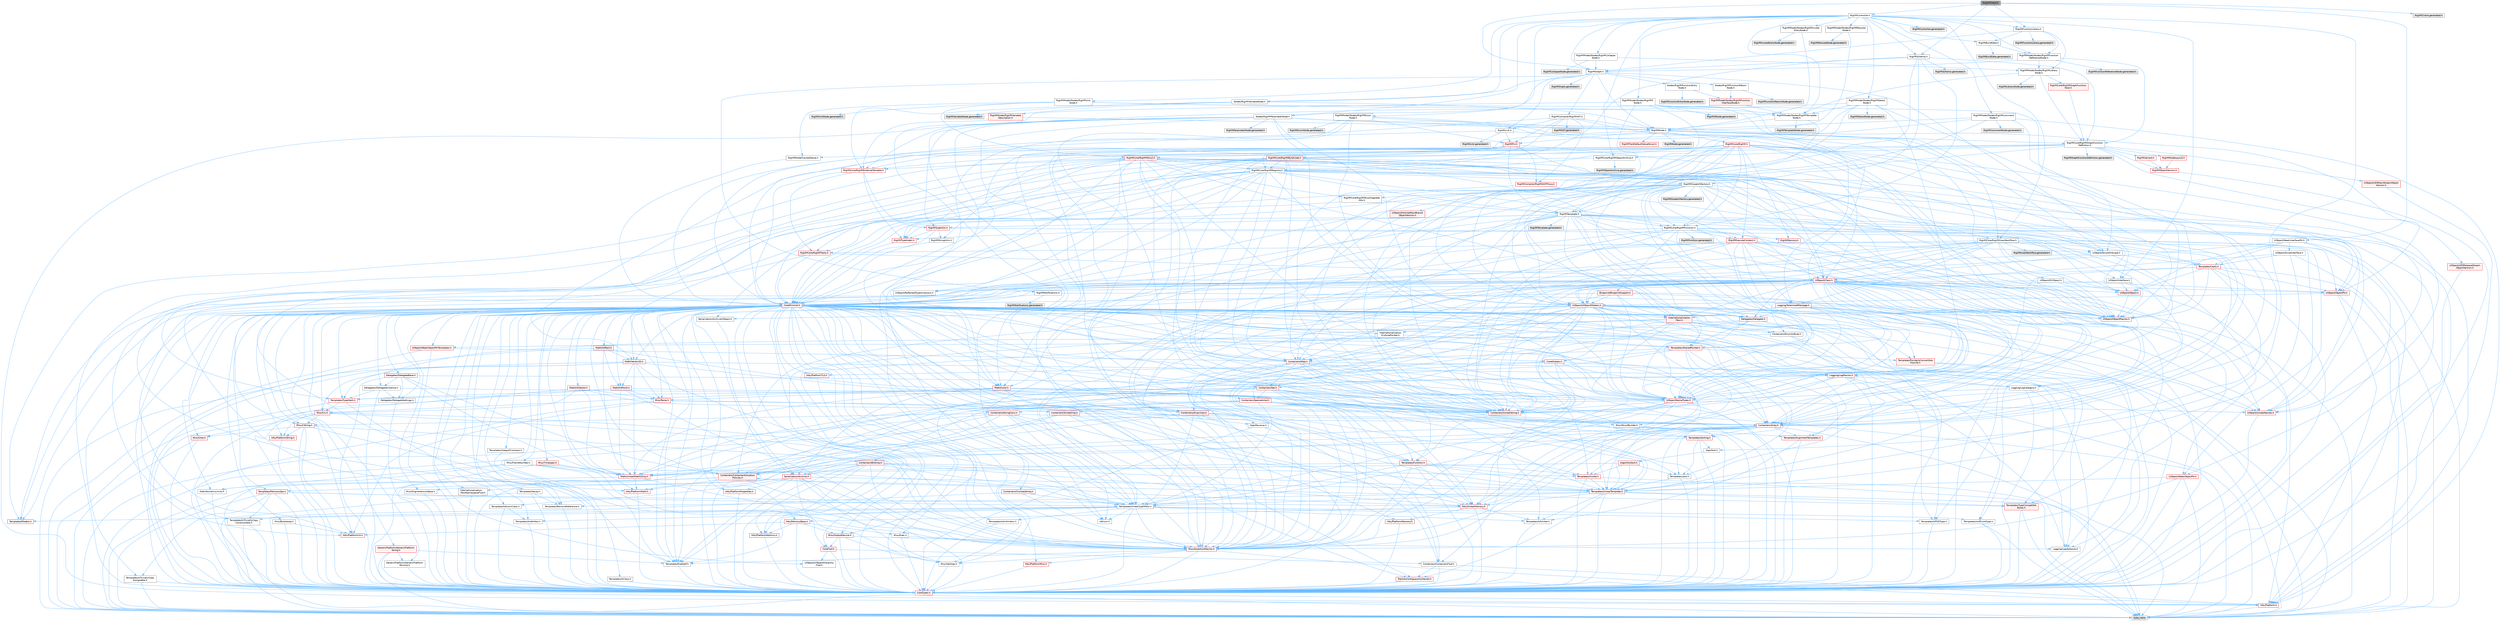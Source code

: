 digraph "RigVMClient.h"
{
 // INTERACTIVE_SVG=YES
 // LATEX_PDF_SIZE
  bgcolor="transparent";
  edge [fontname=Helvetica,fontsize=10,labelfontname=Helvetica,labelfontsize=10];
  node [fontname=Helvetica,fontsize=10,shape=box,height=0.2,width=0.4];
  Node1 [id="Node000001",label="RigVMClient.h",height=0.2,width=0.4,color="gray40", fillcolor="grey60", style="filled", fontcolor="black",tooltip=" "];
  Node1 -> Node2 [id="edge1_Node000001_Node000002",color="steelblue1",style="solid",tooltip=" "];
  Node2 [id="Node000002",label="RigVMGraph.h",height=0.2,width=0.4,color="grey40", fillcolor="white", style="filled",URL="$d7/dfd/RigVMGraph_8h.html",tooltip=" "];
  Node2 -> Node3 [id="edge2_Node000002_Node000003",color="steelblue1",style="solid",tooltip=" "];
  Node3 [id="Node000003",label="RigVMNode.h",height=0.2,width=0.4,color="grey40", fillcolor="white", style="filled",URL="$df/d31/RigVMNode_8h.html",tooltip=" "];
  Node3 -> Node4 [id="edge3_Node000003_Node000004",color="steelblue1",style="solid",tooltip=" "];
  Node4 [id="Node000004",label="RigVMPin.h",height=0.2,width=0.4,color="red", fillcolor="#FFF0F0", style="filled",URL="$d3/d56/RigVMPin_8h.html",tooltip=" "];
  Node4 -> Node5 [id="edge4_Node000004_Node000005",color="steelblue1",style="solid",tooltip=" "];
  Node5 [id="Node000005",label="CoreMinimal.h",height=0.2,width=0.4,color="red", fillcolor="#FFF0F0", style="filled",URL="$d7/d67/CoreMinimal_8h.html",tooltip=" "];
  Node5 -> Node6 [id="edge5_Node000005_Node000006",color="steelblue1",style="solid",tooltip=" "];
  Node6 [id="Node000006",label="CoreTypes.h",height=0.2,width=0.4,color="red", fillcolor="#FFF0F0", style="filled",URL="$dc/dec/CoreTypes_8h.html",tooltip=" "];
  Node6 -> Node7 [id="edge6_Node000006_Node000007",color="steelblue1",style="solid",tooltip=" "];
  Node7 [id="Node000007",label="HAL/Platform.h",height=0.2,width=0.4,color="red", fillcolor="#FFF0F0", style="filled",URL="$d9/dd0/Platform_8h.html",tooltip=" "];
  Node7 -> Node10 [id="edge7_Node000007_Node000010",color="steelblue1",style="solid",tooltip=" "];
  Node10 [id="Node000010",label="type_traits",height=0.2,width=0.4,color="grey60", fillcolor="#E0E0E0", style="filled",tooltip=" "];
  Node5 -> Node20 [id="edge8_Node000005_Node000020",color="steelblue1",style="solid",tooltip=" "];
  Node20 [id="Node000020",label="CoreFwd.h",height=0.2,width=0.4,color="red", fillcolor="#FFF0F0", style="filled",URL="$d1/d1e/CoreFwd_8h.html",tooltip=" "];
  Node20 -> Node6 [id="edge9_Node000020_Node000006",color="steelblue1",style="solid",tooltip=" "];
  Node20 -> Node21 [id="edge10_Node000020_Node000021",color="steelblue1",style="solid",tooltip=" "];
  Node21 [id="Node000021",label="Containers/ContainersFwd.h",height=0.2,width=0.4,color="grey40", fillcolor="white", style="filled",URL="$d4/d0a/ContainersFwd_8h.html",tooltip=" "];
  Node21 -> Node7 [id="edge11_Node000021_Node000007",color="steelblue1",style="solid",tooltip=" "];
  Node21 -> Node6 [id="edge12_Node000021_Node000006",color="steelblue1",style="solid",tooltip=" "];
  Node21 -> Node22 [id="edge13_Node000021_Node000022",color="steelblue1",style="solid",tooltip=" "];
  Node22 [id="Node000022",label="Traits/IsContiguousContainer.h",height=0.2,width=0.4,color="red", fillcolor="#FFF0F0", style="filled",URL="$d5/d3c/IsContiguousContainer_8h.html",tooltip=" "];
  Node22 -> Node6 [id="edge14_Node000022_Node000006",color="steelblue1",style="solid",tooltip=" "];
  Node20 -> Node26 [id="edge15_Node000020_Node000026",color="steelblue1",style="solid",tooltip=" "];
  Node26 [id="Node000026",label="UObject/UObjectHierarchy\lFwd.h",height=0.2,width=0.4,color="grey40", fillcolor="white", style="filled",URL="$d3/d13/UObjectHierarchyFwd_8h.html",tooltip=" "];
  Node5 -> Node26 [id="edge16_Node000005_Node000026",color="steelblue1",style="solid",tooltip=" "];
  Node5 -> Node21 [id="edge17_Node000005_Node000021",color="steelblue1",style="solid",tooltip=" "];
  Node5 -> Node27 [id="edge18_Node000005_Node000027",color="steelblue1",style="solid",tooltip=" "];
  Node27 [id="Node000027",label="Misc/VarArgs.h",height=0.2,width=0.4,color="grey40", fillcolor="white", style="filled",URL="$d5/d6f/VarArgs_8h.html",tooltip=" "];
  Node27 -> Node6 [id="edge19_Node000027_Node000006",color="steelblue1",style="solid",tooltip=" "];
  Node5 -> Node28 [id="edge20_Node000005_Node000028",color="steelblue1",style="solid",tooltip=" "];
  Node28 [id="Node000028",label="Logging/LogVerbosity.h",height=0.2,width=0.4,color="grey40", fillcolor="white", style="filled",URL="$d2/d8f/LogVerbosity_8h.html",tooltip=" "];
  Node28 -> Node6 [id="edge21_Node000028_Node000006",color="steelblue1",style="solid",tooltip=" "];
  Node5 -> Node29 [id="edge22_Node000005_Node000029",color="steelblue1",style="solid",tooltip=" "];
  Node29 [id="Node000029",label="Misc/OutputDevice.h",height=0.2,width=0.4,color="red", fillcolor="#FFF0F0", style="filled",URL="$d7/d32/OutputDevice_8h.html",tooltip=" "];
  Node29 -> Node20 [id="edge23_Node000029_Node000020",color="steelblue1",style="solid",tooltip=" "];
  Node29 -> Node6 [id="edge24_Node000029_Node000006",color="steelblue1",style="solid",tooltip=" "];
  Node29 -> Node28 [id="edge25_Node000029_Node000028",color="steelblue1",style="solid",tooltip=" "];
  Node29 -> Node27 [id="edge26_Node000029_Node000027",color="steelblue1",style="solid",tooltip=" "];
  Node5 -> Node35 [id="edge27_Node000005_Node000035",color="steelblue1",style="solid",tooltip=" "];
  Node35 [id="Node000035",label="HAL/PlatformCrt.h",height=0.2,width=0.4,color="red", fillcolor="#FFF0F0", style="filled",URL="$d8/d75/PlatformCrt_8h.html",tooltip=" "];
  Node5 -> Node45 [id="edge28_Node000005_Node000045",color="steelblue1",style="solid",tooltip=" "];
  Node45 [id="Node000045",label="HAL/PlatformMisc.h",height=0.2,width=0.4,color="red", fillcolor="#FFF0F0", style="filled",URL="$d0/df5/PlatformMisc_8h.html",tooltip=" "];
  Node45 -> Node6 [id="edge29_Node000045_Node000006",color="steelblue1",style="solid",tooltip=" "];
  Node5 -> Node64 [id="edge30_Node000005_Node000064",color="steelblue1",style="solid",tooltip=" "];
  Node64 [id="Node000064",label="Misc/AssertionMacros.h",height=0.2,width=0.4,color="red", fillcolor="#FFF0F0", style="filled",URL="$d0/dfa/AssertionMacros_8h.html",tooltip=" "];
  Node64 -> Node6 [id="edge31_Node000064_Node000006",color="steelblue1",style="solid",tooltip=" "];
  Node64 -> Node7 [id="edge32_Node000064_Node000007",color="steelblue1",style="solid",tooltip=" "];
  Node64 -> Node45 [id="edge33_Node000064_Node000045",color="steelblue1",style="solid",tooltip=" "];
  Node64 -> Node65 [id="edge34_Node000064_Node000065",color="steelblue1",style="solid",tooltip=" "];
  Node65 [id="Node000065",label="Templates/EnableIf.h",height=0.2,width=0.4,color="grey40", fillcolor="white", style="filled",URL="$d7/d60/EnableIf_8h.html",tooltip=" "];
  Node65 -> Node6 [id="edge35_Node000065_Node000006",color="steelblue1",style="solid",tooltip=" "];
  Node64 -> Node27 [id="edge36_Node000064_Node000027",color="steelblue1",style="solid",tooltip=" "];
  Node5 -> Node73 [id="edge37_Node000005_Node000073",color="steelblue1",style="solid",tooltip=" "];
  Node73 [id="Node000073",label="Templates/IsPointer.h",height=0.2,width=0.4,color="grey40", fillcolor="white", style="filled",URL="$d7/d05/IsPointer_8h.html",tooltip=" "];
  Node73 -> Node6 [id="edge38_Node000073_Node000006",color="steelblue1",style="solid",tooltip=" "];
  Node5 -> Node74 [id="edge39_Node000005_Node000074",color="steelblue1",style="solid",tooltip=" "];
  Node74 [id="Node000074",label="HAL/PlatformMemory.h",height=0.2,width=0.4,color="red", fillcolor="#FFF0F0", style="filled",URL="$de/d68/PlatformMemory_8h.html",tooltip=" "];
  Node74 -> Node6 [id="edge40_Node000074_Node000006",color="steelblue1",style="solid",tooltip=" "];
  Node5 -> Node57 [id="edge41_Node000005_Node000057",color="steelblue1",style="solid",tooltip=" "];
  Node57 [id="Node000057",label="HAL/PlatformAtomics.h",height=0.2,width=0.4,color="red", fillcolor="#FFF0F0", style="filled",URL="$d3/d36/PlatformAtomics_8h.html",tooltip=" "];
  Node57 -> Node6 [id="edge42_Node000057_Node000006",color="steelblue1",style="solid",tooltip=" "];
  Node5 -> Node79 [id="edge43_Node000005_Node000079",color="steelblue1",style="solid",tooltip=" "];
  Node79 [id="Node000079",label="Misc/Exec.h",height=0.2,width=0.4,color="grey40", fillcolor="white", style="filled",URL="$de/ddb/Exec_8h.html",tooltip=" "];
  Node79 -> Node6 [id="edge44_Node000079_Node000006",color="steelblue1",style="solid",tooltip=" "];
  Node79 -> Node64 [id="edge45_Node000079_Node000064",color="steelblue1",style="solid",tooltip=" "];
  Node5 -> Node80 [id="edge46_Node000005_Node000080",color="steelblue1",style="solid",tooltip=" "];
  Node80 [id="Node000080",label="HAL/MemoryBase.h",height=0.2,width=0.4,color="red", fillcolor="#FFF0F0", style="filled",URL="$d6/d9f/MemoryBase_8h.html",tooltip=" "];
  Node80 -> Node6 [id="edge47_Node000080_Node000006",color="steelblue1",style="solid",tooltip=" "];
  Node80 -> Node57 [id="edge48_Node000080_Node000057",color="steelblue1",style="solid",tooltip=" "];
  Node80 -> Node35 [id="edge49_Node000080_Node000035",color="steelblue1",style="solid",tooltip=" "];
  Node80 -> Node79 [id="edge50_Node000080_Node000079",color="steelblue1",style="solid",tooltip=" "];
  Node80 -> Node29 [id="edge51_Node000080_Node000029",color="steelblue1",style="solid",tooltip=" "];
  Node5 -> Node90 [id="edge52_Node000005_Node000090",color="steelblue1",style="solid",tooltip=" "];
  Node90 [id="Node000090",label="HAL/UnrealMemory.h",height=0.2,width=0.4,color="red", fillcolor="#FFF0F0", style="filled",URL="$d9/d96/UnrealMemory_8h.html",tooltip=" "];
  Node90 -> Node6 [id="edge53_Node000090_Node000006",color="steelblue1",style="solid",tooltip=" "];
  Node90 -> Node80 [id="edge54_Node000090_Node000080",color="steelblue1",style="solid",tooltip=" "];
  Node90 -> Node74 [id="edge55_Node000090_Node000074",color="steelblue1",style="solid",tooltip=" "];
  Node90 -> Node73 [id="edge56_Node000090_Node000073",color="steelblue1",style="solid",tooltip=" "];
  Node5 -> Node92 [id="edge57_Node000005_Node000092",color="steelblue1",style="solid",tooltip=" "];
  Node92 [id="Node000092",label="Templates/IsArithmetic.h",height=0.2,width=0.4,color="grey40", fillcolor="white", style="filled",URL="$d2/d5d/IsArithmetic_8h.html",tooltip=" "];
  Node92 -> Node6 [id="edge58_Node000092_Node000006",color="steelblue1",style="solid",tooltip=" "];
  Node5 -> Node86 [id="edge59_Node000005_Node000086",color="steelblue1",style="solid",tooltip=" "];
  Node86 [id="Node000086",label="Templates/AndOrNot.h",height=0.2,width=0.4,color="grey40", fillcolor="white", style="filled",URL="$db/d0a/AndOrNot_8h.html",tooltip=" "];
  Node86 -> Node6 [id="edge60_Node000086_Node000006",color="steelblue1",style="solid",tooltip=" "];
  Node5 -> Node93 [id="edge61_Node000005_Node000093",color="steelblue1",style="solid",tooltip=" "];
  Node93 [id="Node000093",label="Templates/IsPODType.h",height=0.2,width=0.4,color="grey40", fillcolor="white", style="filled",URL="$d7/db1/IsPODType_8h.html",tooltip=" "];
  Node93 -> Node6 [id="edge62_Node000093_Node000006",color="steelblue1",style="solid",tooltip=" "];
  Node5 -> Node94 [id="edge63_Node000005_Node000094",color="steelblue1",style="solid",tooltip=" "];
  Node94 [id="Node000094",label="Templates/IsUECoreType.h",height=0.2,width=0.4,color="grey40", fillcolor="white", style="filled",URL="$d1/db8/IsUECoreType_8h.html",tooltip=" "];
  Node94 -> Node6 [id="edge64_Node000094_Node000006",color="steelblue1",style="solid",tooltip=" "];
  Node94 -> Node10 [id="edge65_Node000094_Node000010",color="steelblue1",style="solid",tooltip=" "];
  Node5 -> Node87 [id="edge66_Node000005_Node000087",color="steelblue1",style="solid",tooltip=" "];
  Node87 [id="Node000087",label="Templates/IsTriviallyCopy\lConstructible.h",height=0.2,width=0.4,color="grey40", fillcolor="white", style="filled",URL="$d3/d78/IsTriviallyCopyConstructible_8h.html",tooltip=" "];
  Node87 -> Node6 [id="edge67_Node000087_Node000006",color="steelblue1",style="solid",tooltip=" "];
  Node87 -> Node10 [id="edge68_Node000087_Node000010",color="steelblue1",style="solid",tooltip=" "];
  Node5 -> Node95 [id="edge69_Node000005_Node000095",color="steelblue1",style="solid",tooltip=" "];
  Node95 [id="Node000095",label="Templates/UnrealTypeTraits.h",height=0.2,width=0.4,color="grey40", fillcolor="white", style="filled",URL="$d2/d2d/UnrealTypeTraits_8h.html",tooltip=" "];
  Node95 -> Node6 [id="edge70_Node000095_Node000006",color="steelblue1",style="solid",tooltip=" "];
  Node95 -> Node73 [id="edge71_Node000095_Node000073",color="steelblue1",style="solid",tooltip=" "];
  Node95 -> Node64 [id="edge72_Node000095_Node000064",color="steelblue1",style="solid",tooltip=" "];
  Node95 -> Node86 [id="edge73_Node000095_Node000086",color="steelblue1",style="solid",tooltip=" "];
  Node95 -> Node65 [id="edge74_Node000095_Node000065",color="steelblue1",style="solid",tooltip=" "];
  Node95 -> Node92 [id="edge75_Node000095_Node000092",color="steelblue1",style="solid",tooltip=" "];
  Node95 -> Node32 [id="edge76_Node000095_Node000032",color="steelblue1",style="solid",tooltip=" "];
  Node32 [id="Node000032",label="IsEnum.h",height=0.2,width=0.4,color="grey40", fillcolor="white", style="filled",URL="$d4/de5/IsEnum_8h.html",tooltip=" "];
  Node95 -> Node96 [id="edge77_Node000095_Node000096",color="steelblue1",style="solid",tooltip=" "];
  Node96 [id="Node000096",label="Templates/Models.h",height=0.2,width=0.4,color="red", fillcolor="#FFF0F0", style="filled",URL="$d3/d0c/Models_8h.html",tooltip=" "];
  Node95 -> Node93 [id="edge78_Node000095_Node000093",color="steelblue1",style="solid",tooltip=" "];
  Node95 -> Node94 [id="edge79_Node000095_Node000094",color="steelblue1",style="solid",tooltip=" "];
  Node95 -> Node87 [id="edge80_Node000095_Node000087",color="steelblue1",style="solid",tooltip=" "];
  Node5 -> Node65 [id="edge81_Node000005_Node000065",color="steelblue1",style="solid",tooltip=" "];
  Node5 -> Node97 [id="edge82_Node000005_Node000097",color="steelblue1",style="solid",tooltip=" "];
  Node97 [id="Node000097",label="Templates/RemoveReference.h",height=0.2,width=0.4,color="grey40", fillcolor="white", style="filled",URL="$da/dbe/RemoveReference_8h.html",tooltip=" "];
  Node97 -> Node6 [id="edge83_Node000097_Node000006",color="steelblue1",style="solid",tooltip=" "];
  Node5 -> Node98 [id="edge84_Node000005_Node000098",color="steelblue1",style="solid",tooltip=" "];
  Node98 [id="Node000098",label="Templates/IntegralConstant.h",height=0.2,width=0.4,color="grey40", fillcolor="white", style="filled",URL="$db/d1b/IntegralConstant_8h.html",tooltip=" "];
  Node98 -> Node6 [id="edge85_Node000098_Node000006",color="steelblue1",style="solid",tooltip=" "];
  Node5 -> Node99 [id="edge86_Node000005_Node000099",color="steelblue1",style="solid",tooltip=" "];
  Node99 [id="Node000099",label="Templates/IsClass.h",height=0.2,width=0.4,color="grey40", fillcolor="white", style="filled",URL="$db/dcb/IsClass_8h.html",tooltip=" "];
  Node99 -> Node6 [id="edge87_Node000099_Node000006",color="steelblue1",style="solid",tooltip=" "];
  Node5 -> Node100 [id="edge88_Node000005_Node000100",color="steelblue1",style="solid",tooltip=" "];
  Node100 [id="Node000100",label="Templates/TypeCompatible\lBytes.h",height=0.2,width=0.4,color="red", fillcolor="#FFF0F0", style="filled",URL="$df/d0a/TypeCompatibleBytes_8h.html",tooltip=" "];
  Node100 -> Node6 [id="edge89_Node000100_Node000006",color="steelblue1",style="solid",tooltip=" "];
  Node100 -> Node10 [id="edge90_Node000100_Node000010",color="steelblue1",style="solid",tooltip=" "];
  Node5 -> Node22 [id="edge91_Node000005_Node000022",color="steelblue1",style="solid",tooltip=" "];
  Node5 -> Node101 [id="edge92_Node000005_Node000101",color="steelblue1",style="solid",tooltip=" "];
  Node101 [id="Node000101",label="Templates/UnrealTemplate.h",height=0.2,width=0.4,color="red", fillcolor="#FFF0F0", style="filled",URL="$d4/d24/UnrealTemplate_8h.html",tooltip=" "];
  Node101 -> Node6 [id="edge93_Node000101_Node000006",color="steelblue1",style="solid",tooltip=" "];
  Node101 -> Node73 [id="edge94_Node000101_Node000073",color="steelblue1",style="solid",tooltip=" "];
  Node101 -> Node90 [id="edge95_Node000101_Node000090",color="steelblue1",style="solid",tooltip=" "];
  Node101 -> Node95 [id="edge96_Node000101_Node000095",color="steelblue1",style="solid",tooltip=" "];
  Node101 -> Node97 [id="edge97_Node000101_Node000097",color="steelblue1",style="solid",tooltip=" "];
  Node101 -> Node100 [id="edge98_Node000101_Node000100",color="steelblue1",style="solid",tooltip=" "];
  Node101 -> Node22 [id="edge99_Node000101_Node000022",color="steelblue1",style="solid",tooltip=" "];
  Node101 -> Node10 [id="edge100_Node000101_Node000010",color="steelblue1",style="solid",tooltip=" "];
  Node5 -> Node50 [id="edge101_Node000005_Node000050",color="steelblue1",style="solid",tooltip=" "];
  Node50 [id="Node000050",label="Math/NumericLimits.h",height=0.2,width=0.4,color="grey40", fillcolor="white", style="filled",URL="$df/d1b/NumericLimits_8h.html",tooltip=" "];
  Node50 -> Node6 [id="edge102_Node000050_Node000006",color="steelblue1",style="solid",tooltip=" "];
  Node5 -> Node105 [id="edge103_Node000005_Node000105",color="steelblue1",style="solid",tooltip=" "];
  Node105 [id="Node000105",label="HAL/PlatformMath.h",height=0.2,width=0.4,color="red", fillcolor="#FFF0F0", style="filled",URL="$dc/d53/PlatformMath_8h.html",tooltip=" "];
  Node105 -> Node6 [id="edge104_Node000105_Node000006",color="steelblue1",style="solid",tooltip=" "];
  Node5 -> Node88 [id="edge105_Node000005_Node000088",color="steelblue1",style="solid",tooltip=" "];
  Node88 [id="Node000088",label="Templates/IsTriviallyCopy\lAssignable.h",height=0.2,width=0.4,color="grey40", fillcolor="white", style="filled",URL="$d2/df2/IsTriviallyCopyAssignable_8h.html",tooltip=" "];
  Node88 -> Node6 [id="edge106_Node000088_Node000006",color="steelblue1",style="solid",tooltip=" "];
  Node88 -> Node10 [id="edge107_Node000088_Node000010",color="steelblue1",style="solid",tooltip=" "];
  Node5 -> Node113 [id="edge108_Node000005_Node000113",color="steelblue1",style="solid",tooltip=" "];
  Node113 [id="Node000113",label="Templates/MemoryOps.h",height=0.2,width=0.4,color="red", fillcolor="#FFF0F0", style="filled",URL="$db/dea/MemoryOps_8h.html",tooltip=" "];
  Node113 -> Node6 [id="edge109_Node000113_Node000006",color="steelblue1",style="solid",tooltip=" "];
  Node113 -> Node90 [id="edge110_Node000113_Node000090",color="steelblue1",style="solid",tooltip=" "];
  Node113 -> Node88 [id="edge111_Node000113_Node000088",color="steelblue1",style="solid",tooltip=" "];
  Node113 -> Node87 [id="edge112_Node000113_Node000087",color="steelblue1",style="solid",tooltip=" "];
  Node113 -> Node95 [id="edge113_Node000113_Node000095",color="steelblue1",style="solid",tooltip=" "];
  Node113 -> Node10 [id="edge114_Node000113_Node000010",color="steelblue1",style="solid",tooltip=" "];
  Node5 -> Node114 [id="edge115_Node000005_Node000114",color="steelblue1",style="solid",tooltip=" "];
  Node114 [id="Node000114",label="Containers/ContainerAllocation\lPolicies.h",height=0.2,width=0.4,color="red", fillcolor="#FFF0F0", style="filled",URL="$d7/dff/ContainerAllocationPolicies_8h.html",tooltip=" "];
  Node114 -> Node6 [id="edge116_Node000114_Node000006",color="steelblue1",style="solid",tooltip=" "];
  Node114 -> Node114 [id="edge117_Node000114_Node000114",color="steelblue1",style="solid",tooltip=" "];
  Node114 -> Node105 [id="edge118_Node000114_Node000105",color="steelblue1",style="solid",tooltip=" "];
  Node114 -> Node90 [id="edge119_Node000114_Node000090",color="steelblue1",style="solid",tooltip=" "];
  Node114 -> Node50 [id="edge120_Node000114_Node000050",color="steelblue1",style="solid",tooltip=" "];
  Node114 -> Node64 [id="edge121_Node000114_Node000064",color="steelblue1",style="solid",tooltip=" "];
  Node114 -> Node113 [id="edge122_Node000114_Node000113",color="steelblue1",style="solid",tooltip=" "];
  Node114 -> Node100 [id="edge123_Node000114_Node000100",color="steelblue1",style="solid",tooltip=" "];
  Node114 -> Node10 [id="edge124_Node000114_Node000010",color="steelblue1",style="solid",tooltip=" "];
  Node5 -> Node117 [id="edge125_Node000005_Node000117",color="steelblue1",style="solid",tooltip=" "];
  Node117 [id="Node000117",label="Templates/IsEnumClass.h",height=0.2,width=0.4,color="grey40", fillcolor="white", style="filled",URL="$d7/d15/IsEnumClass_8h.html",tooltip=" "];
  Node117 -> Node6 [id="edge126_Node000117_Node000006",color="steelblue1",style="solid",tooltip=" "];
  Node117 -> Node86 [id="edge127_Node000117_Node000086",color="steelblue1",style="solid",tooltip=" "];
  Node5 -> Node118 [id="edge128_Node000005_Node000118",color="steelblue1",style="solid",tooltip=" "];
  Node118 [id="Node000118",label="HAL/PlatformProperties.h",height=0.2,width=0.4,color="red", fillcolor="#FFF0F0", style="filled",URL="$d9/db0/PlatformProperties_8h.html",tooltip=" "];
  Node118 -> Node6 [id="edge129_Node000118_Node000006",color="steelblue1",style="solid",tooltip=" "];
  Node5 -> Node121 [id="edge130_Node000005_Node000121",color="steelblue1",style="solid",tooltip=" "];
  Node121 [id="Node000121",label="Misc/EngineVersionBase.h",height=0.2,width=0.4,color="grey40", fillcolor="white", style="filled",URL="$d5/d2b/EngineVersionBase_8h.html",tooltip=" "];
  Node121 -> Node6 [id="edge131_Node000121_Node000006",color="steelblue1",style="solid",tooltip=" "];
  Node5 -> Node122 [id="edge132_Node000005_Node000122",color="steelblue1",style="solid",tooltip=" "];
  Node122 [id="Node000122",label="Internationalization\l/TextNamespaceFwd.h",height=0.2,width=0.4,color="grey40", fillcolor="white", style="filled",URL="$d8/d97/TextNamespaceFwd_8h.html",tooltip=" "];
  Node122 -> Node6 [id="edge133_Node000122_Node000006",color="steelblue1",style="solid",tooltip=" "];
  Node5 -> Node123 [id="edge134_Node000005_Node000123",color="steelblue1",style="solid",tooltip=" "];
  Node123 [id="Node000123",label="Serialization/Archive.h",height=0.2,width=0.4,color="red", fillcolor="#FFF0F0", style="filled",URL="$d7/d3b/Archive_8h.html",tooltip=" "];
  Node123 -> Node20 [id="edge135_Node000123_Node000020",color="steelblue1",style="solid",tooltip=" "];
  Node123 -> Node6 [id="edge136_Node000123_Node000006",color="steelblue1",style="solid",tooltip=" "];
  Node123 -> Node118 [id="edge137_Node000123_Node000118",color="steelblue1",style="solid",tooltip=" "];
  Node123 -> Node122 [id="edge138_Node000123_Node000122",color="steelblue1",style="solid",tooltip=" "];
  Node123 -> Node64 [id="edge139_Node000123_Node000064",color="steelblue1",style="solid",tooltip=" "];
  Node123 -> Node121 [id="edge140_Node000123_Node000121",color="steelblue1",style="solid",tooltip=" "];
  Node123 -> Node27 [id="edge141_Node000123_Node000027",color="steelblue1",style="solid",tooltip=" "];
  Node123 -> Node65 [id="edge142_Node000123_Node000065",color="steelblue1",style="solid",tooltip=" "];
  Node123 -> Node117 [id="edge143_Node000123_Node000117",color="steelblue1",style="solid",tooltip=" "];
  Node123 -> Node101 [id="edge144_Node000123_Node000101",color="steelblue1",style="solid",tooltip=" "];
  Node5 -> Node127 [id="edge145_Node000005_Node000127",color="steelblue1",style="solid",tooltip=" "];
  Node127 [id="Node000127",label="Templates/Less.h",height=0.2,width=0.4,color="grey40", fillcolor="white", style="filled",URL="$de/dc8/Less_8h.html",tooltip=" "];
  Node127 -> Node6 [id="edge146_Node000127_Node000006",color="steelblue1",style="solid",tooltip=" "];
  Node127 -> Node101 [id="edge147_Node000127_Node000101",color="steelblue1",style="solid",tooltip=" "];
  Node5 -> Node128 [id="edge148_Node000005_Node000128",color="steelblue1",style="solid",tooltip=" "];
  Node128 [id="Node000128",label="Templates/Sorting.h",height=0.2,width=0.4,color="red", fillcolor="#FFF0F0", style="filled",URL="$d3/d9e/Sorting_8h.html",tooltip=" "];
  Node128 -> Node6 [id="edge149_Node000128_Node000006",color="steelblue1",style="solid",tooltip=" "];
  Node128 -> Node133 [id="edge150_Node000128_Node000133",color="steelblue1",style="solid",tooltip=" "];
  Node133 [id="Node000133",label="Algo/Sort.h",height=0.2,width=0.4,color="grey40", fillcolor="white", style="filled",URL="$d1/d87/Sort_8h.html",tooltip=" "];
  Node133 -> Node134 [id="edge151_Node000133_Node000134",color="steelblue1",style="solid",tooltip=" "];
  Node134 [id="Node000134",label="Algo/IntroSort.h",height=0.2,width=0.4,color="red", fillcolor="#FFF0F0", style="filled",URL="$d3/db3/IntroSort_8h.html",tooltip=" "];
  Node134 -> Node138 [id="edge152_Node000134_Node000138",color="steelblue1",style="solid",tooltip=" "];
  Node138 [id="Node000138",label="Math/UnrealMathUtility.h",height=0.2,width=0.4,color="red", fillcolor="#FFF0F0", style="filled",URL="$db/db8/UnrealMathUtility_8h.html",tooltip=" "];
  Node138 -> Node6 [id="edge153_Node000138_Node000006",color="steelblue1",style="solid",tooltip=" "];
  Node138 -> Node64 [id="edge154_Node000138_Node000064",color="steelblue1",style="solid",tooltip=" "];
  Node138 -> Node105 [id="edge155_Node000138_Node000105",color="steelblue1",style="solid",tooltip=" "];
  Node134 -> Node131 [id="edge156_Node000134_Node000131",color="steelblue1",style="solid",tooltip=" "];
  Node131 [id="Node000131",label="Templates/Invoke.h",height=0.2,width=0.4,color="red", fillcolor="#FFF0F0", style="filled",URL="$d7/deb/Invoke_8h.html",tooltip=" "];
  Node131 -> Node6 [id="edge157_Node000131_Node000006",color="steelblue1",style="solid",tooltip=" "];
  Node131 -> Node101 [id="edge158_Node000131_Node000101",color="steelblue1",style="solid",tooltip=" "];
  Node131 -> Node10 [id="edge159_Node000131_Node000010",color="steelblue1",style="solid",tooltip=" "];
  Node134 -> Node127 [id="edge160_Node000134_Node000127",color="steelblue1",style="solid",tooltip=" "];
  Node134 -> Node101 [id="edge161_Node000134_Node000101",color="steelblue1",style="solid",tooltip=" "];
  Node128 -> Node105 [id="edge162_Node000128_Node000105",color="steelblue1",style="solid",tooltip=" "];
  Node128 -> Node127 [id="edge163_Node000128_Node000127",color="steelblue1",style="solid",tooltip=" "];
  Node5 -> Node139 [id="edge164_Node000005_Node000139",color="steelblue1",style="solid",tooltip=" "];
  Node139 [id="Node000139",label="Misc/Char.h",height=0.2,width=0.4,color="red", fillcolor="#FFF0F0", style="filled",URL="$d0/d58/Char_8h.html",tooltip=" "];
  Node139 -> Node6 [id="edge165_Node000139_Node000006",color="steelblue1",style="solid",tooltip=" "];
  Node139 -> Node10 [id="edge166_Node000139_Node000010",color="steelblue1",style="solid",tooltip=" "];
  Node5 -> Node142 [id="edge167_Node000005_Node000142",color="steelblue1",style="solid",tooltip=" "];
  Node142 [id="Node000142",label="GenericPlatform/GenericPlatform\lStricmp.h",height=0.2,width=0.4,color="grey40", fillcolor="white", style="filled",URL="$d2/d86/GenericPlatformStricmp_8h.html",tooltip=" "];
  Node142 -> Node6 [id="edge168_Node000142_Node000006",color="steelblue1",style="solid",tooltip=" "];
  Node5 -> Node143 [id="edge169_Node000005_Node000143",color="steelblue1",style="solid",tooltip=" "];
  Node143 [id="Node000143",label="GenericPlatform/GenericPlatform\lString.h",height=0.2,width=0.4,color="red", fillcolor="#FFF0F0", style="filled",URL="$dd/d20/GenericPlatformString_8h.html",tooltip=" "];
  Node143 -> Node6 [id="edge170_Node000143_Node000006",color="steelblue1",style="solid",tooltip=" "];
  Node143 -> Node142 [id="edge171_Node000143_Node000142",color="steelblue1",style="solid",tooltip=" "];
  Node143 -> Node65 [id="edge172_Node000143_Node000065",color="steelblue1",style="solid",tooltip=" "];
  Node143 -> Node10 [id="edge173_Node000143_Node000010",color="steelblue1",style="solid",tooltip=" "];
  Node5 -> Node76 [id="edge174_Node000005_Node000076",color="steelblue1",style="solid",tooltip=" "];
  Node76 [id="Node000076",label="HAL/PlatformString.h",height=0.2,width=0.4,color="red", fillcolor="#FFF0F0", style="filled",URL="$db/db5/PlatformString_8h.html",tooltip=" "];
  Node76 -> Node6 [id="edge175_Node000076_Node000006",color="steelblue1",style="solid",tooltip=" "];
  Node5 -> Node146 [id="edge176_Node000005_Node000146",color="steelblue1",style="solid",tooltip=" "];
  Node146 [id="Node000146",label="Misc/CString.h",height=0.2,width=0.4,color="red", fillcolor="#FFF0F0", style="filled",URL="$d2/d49/CString_8h.html",tooltip=" "];
  Node146 -> Node6 [id="edge177_Node000146_Node000006",color="steelblue1",style="solid",tooltip=" "];
  Node146 -> Node35 [id="edge178_Node000146_Node000035",color="steelblue1",style="solid",tooltip=" "];
  Node146 -> Node76 [id="edge179_Node000146_Node000076",color="steelblue1",style="solid",tooltip=" "];
  Node146 -> Node64 [id="edge180_Node000146_Node000064",color="steelblue1",style="solid",tooltip=" "];
  Node146 -> Node139 [id="edge181_Node000146_Node000139",color="steelblue1",style="solid",tooltip=" "];
  Node146 -> Node27 [id="edge182_Node000146_Node000027",color="steelblue1",style="solid",tooltip=" "];
  Node5 -> Node147 [id="edge183_Node000005_Node000147",color="steelblue1",style="solid",tooltip=" "];
  Node147 [id="Node000147",label="Misc/Crc.h",height=0.2,width=0.4,color="red", fillcolor="#FFF0F0", style="filled",URL="$d4/dd2/Crc_8h.html",tooltip=" "];
  Node147 -> Node6 [id="edge184_Node000147_Node000006",color="steelblue1",style="solid",tooltip=" "];
  Node147 -> Node76 [id="edge185_Node000147_Node000076",color="steelblue1",style="solid",tooltip=" "];
  Node147 -> Node64 [id="edge186_Node000147_Node000064",color="steelblue1",style="solid",tooltip=" "];
  Node147 -> Node146 [id="edge187_Node000147_Node000146",color="steelblue1",style="solid",tooltip=" "];
  Node147 -> Node139 [id="edge188_Node000147_Node000139",color="steelblue1",style="solid",tooltip=" "];
  Node147 -> Node95 [id="edge189_Node000147_Node000095",color="steelblue1",style="solid",tooltip=" "];
  Node5 -> Node138 [id="edge190_Node000005_Node000138",color="steelblue1",style="solid",tooltip=" "];
  Node5 -> Node148 [id="edge191_Node000005_Node000148",color="steelblue1",style="solid",tooltip=" "];
  Node148 [id="Node000148",label="Containers/UnrealString.h",height=0.2,width=0.4,color="red", fillcolor="#FFF0F0", style="filled",URL="$d5/dba/UnrealString_8h.html",tooltip=" "];
  Node5 -> Node152 [id="edge192_Node000005_Node000152",color="steelblue1",style="solid",tooltip=" "];
  Node152 [id="Node000152",label="Containers/Array.h",height=0.2,width=0.4,color="red", fillcolor="#FFF0F0", style="filled",URL="$df/dd0/Array_8h.html",tooltip=" "];
  Node152 -> Node6 [id="edge193_Node000152_Node000006",color="steelblue1",style="solid",tooltip=" "];
  Node152 -> Node64 [id="edge194_Node000152_Node000064",color="steelblue1",style="solid",tooltip=" "];
  Node152 -> Node90 [id="edge195_Node000152_Node000090",color="steelblue1",style="solid",tooltip=" "];
  Node152 -> Node95 [id="edge196_Node000152_Node000095",color="steelblue1",style="solid",tooltip=" "];
  Node152 -> Node101 [id="edge197_Node000152_Node000101",color="steelblue1",style="solid",tooltip=" "];
  Node152 -> Node114 [id="edge198_Node000152_Node000114",color="steelblue1",style="solid",tooltip=" "];
  Node152 -> Node123 [id="edge199_Node000152_Node000123",color="steelblue1",style="solid",tooltip=" "];
  Node152 -> Node131 [id="edge200_Node000152_Node000131",color="steelblue1",style="solid",tooltip=" "];
  Node152 -> Node127 [id="edge201_Node000152_Node000127",color="steelblue1",style="solid",tooltip=" "];
  Node152 -> Node128 [id="edge202_Node000152_Node000128",color="steelblue1",style="solid",tooltip=" "];
  Node152 -> Node175 [id="edge203_Node000152_Node000175",color="steelblue1",style="solid",tooltip=" "];
  Node175 [id="Node000175",label="Templates/AlignmentTemplates.h",height=0.2,width=0.4,color="red", fillcolor="#FFF0F0", style="filled",URL="$dd/d32/AlignmentTemplates_8h.html",tooltip=" "];
  Node175 -> Node6 [id="edge204_Node000175_Node000006",color="steelblue1",style="solid",tooltip=" "];
  Node175 -> Node73 [id="edge205_Node000175_Node000073",color="steelblue1",style="solid",tooltip=" "];
  Node152 -> Node10 [id="edge206_Node000152_Node000010",color="steelblue1",style="solid",tooltip=" "];
  Node5 -> Node176 [id="edge207_Node000005_Node000176",color="steelblue1",style="solid",tooltip=" "];
  Node176 [id="Node000176",label="Misc/FrameNumber.h",height=0.2,width=0.4,color="grey40", fillcolor="white", style="filled",URL="$dd/dbd/FrameNumber_8h.html",tooltip=" "];
  Node176 -> Node6 [id="edge208_Node000176_Node000006",color="steelblue1",style="solid",tooltip=" "];
  Node176 -> Node50 [id="edge209_Node000176_Node000050",color="steelblue1",style="solid",tooltip=" "];
  Node176 -> Node138 [id="edge210_Node000176_Node000138",color="steelblue1",style="solid",tooltip=" "];
  Node176 -> Node65 [id="edge211_Node000176_Node000065",color="steelblue1",style="solid",tooltip=" "];
  Node176 -> Node95 [id="edge212_Node000176_Node000095",color="steelblue1",style="solid",tooltip=" "];
  Node5 -> Node177 [id="edge213_Node000005_Node000177",color="steelblue1",style="solid",tooltip=" "];
  Node177 [id="Node000177",label="Misc/Timespan.h",height=0.2,width=0.4,color="red", fillcolor="#FFF0F0", style="filled",URL="$da/dd9/Timespan_8h.html",tooltip=" "];
  Node177 -> Node6 [id="edge214_Node000177_Node000006",color="steelblue1",style="solid",tooltip=" "];
  Node177 -> Node138 [id="edge215_Node000177_Node000138",color="steelblue1",style="solid",tooltip=" "];
  Node177 -> Node64 [id="edge216_Node000177_Node000064",color="steelblue1",style="solid",tooltip=" "];
  Node5 -> Node179 [id="edge217_Node000005_Node000179",color="steelblue1",style="solid",tooltip=" "];
  Node179 [id="Node000179",label="Containers/StringConv.h",height=0.2,width=0.4,color="red", fillcolor="#FFF0F0", style="filled",URL="$d3/ddf/StringConv_8h.html",tooltip=" "];
  Node179 -> Node6 [id="edge218_Node000179_Node000006",color="steelblue1",style="solid",tooltip=" "];
  Node179 -> Node64 [id="edge219_Node000179_Node000064",color="steelblue1",style="solid",tooltip=" "];
  Node179 -> Node114 [id="edge220_Node000179_Node000114",color="steelblue1",style="solid",tooltip=" "];
  Node179 -> Node152 [id="edge221_Node000179_Node000152",color="steelblue1",style="solid",tooltip=" "];
  Node179 -> Node146 [id="edge222_Node000179_Node000146",color="steelblue1",style="solid",tooltip=" "];
  Node179 -> Node101 [id="edge223_Node000179_Node000101",color="steelblue1",style="solid",tooltip=" "];
  Node179 -> Node95 [id="edge224_Node000179_Node000095",color="steelblue1",style="solid",tooltip=" "];
  Node179 -> Node22 [id="edge225_Node000179_Node000022",color="steelblue1",style="solid",tooltip=" "];
  Node179 -> Node10 [id="edge226_Node000179_Node000010",color="steelblue1",style="solid",tooltip=" "];
  Node5 -> Node181 [id="edge227_Node000005_Node000181",color="steelblue1",style="solid",tooltip=" "];
  Node181 [id="Node000181",label="UObject/UnrealNames.h",height=0.2,width=0.4,color="red", fillcolor="#FFF0F0", style="filled",URL="$d8/db1/UnrealNames_8h.html",tooltip=" "];
  Node181 -> Node6 [id="edge228_Node000181_Node000006",color="steelblue1",style="solid",tooltip=" "];
  Node5 -> Node183 [id="edge229_Node000005_Node000183",color="steelblue1",style="solid",tooltip=" "];
  Node183 [id="Node000183",label="UObject/NameTypes.h",height=0.2,width=0.4,color="red", fillcolor="#FFF0F0", style="filled",URL="$d6/d35/NameTypes_8h.html",tooltip=" "];
  Node183 -> Node6 [id="edge230_Node000183_Node000006",color="steelblue1",style="solid",tooltip=" "];
  Node183 -> Node64 [id="edge231_Node000183_Node000064",color="steelblue1",style="solid",tooltip=" "];
  Node183 -> Node90 [id="edge232_Node000183_Node000090",color="steelblue1",style="solid",tooltip=" "];
  Node183 -> Node95 [id="edge233_Node000183_Node000095",color="steelblue1",style="solid",tooltip=" "];
  Node183 -> Node101 [id="edge234_Node000183_Node000101",color="steelblue1",style="solid",tooltip=" "];
  Node183 -> Node148 [id="edge235_Node000183_Node000148",color="steelblue1",style="solid",tooltip=" "];
  Node183 -> Node179 [id="edge236_Node000183_Node000179",color="steelblue1",style="solid",tooltip=" "];
  Node183 -> Node181 [id="edge237_Node000183_Node000181",color="steelblue1",style="solid",tooltip=" "];
  Node5 -> Node191 [id="edge238_Node000005_Node000191",color="steelblue1",style="solid",tooltip=" "];
  Node191 [id="Node000191",label="Misc/Parse.h",height=0.2,width=0.4,color="red", fillcolor="#FFF0F0", style="filled",URL="$dc/d71/Parse_8h.html",tooltip=" "];
  Node191 -> Node148 [id="edge239_Node000191_Node000148",color="steelblue1",style="solid",tooltip=" "];
  Node191 -> Node6 [id="edge240_Node000191_Node000006",color="steelblue1",style="solid",tooltip=" "];
  Node191 -> Node35 [id="edge241_Node000191_Node000035",color="steelblue1",style="solid",tooltip=" "];
  Node191 -> Node192 [id="edge242_Node000191_Node000192",color="steelblue1",style="solid",tooltip=" "];
  Node192 [id="Node000192",label="Templates/Function.h",height=0.2,width=0.4,color="red", fillcolor="#FFF0F0", style="filled",URL="$df/df5/Function_8h.html",tooltip=" "];
  Node192 -> Node6 [id="edge243_Node000192_Node000006",color="steelblue1",style="solid",tooltip=" "];
  Node192 -> Node64 [id="edge244_Node000192_Node000064",color="steelblue1",style="solid",tooltip=" "];
  Node192 -> Node90 [id="edge245_Node000192_Node000090",color="steelblue1",style="solid",tooltip=" "];
  Node192 -> Node95 [id="edge246_Node000192_Node000095",color="steelblue1",style="solid",tooltip=" "];
  Node192 -> Node131 [id="edge247_Node000192_Node000131",color="steelblue1",style="solid",tooltip=" "];
  Node192 -> Node101 [id="edge248_Node000192_Node000101",color="steelblue1",style="solid",tooltip=" "];
  Node192 -> Node138 [id="edge249_Node000192_Node000138",color="steelblue1",style="solid",tooltip=" "];
  Node192 -> Node10 [id="edge250_Node000192_Node000010",color="steelblue1",style="solid",tooltip=" "];
  Node5 -> Node175 [id="edge251_Node000005_Node000175",color="steelblue1",style="solid",tooltip=" "];
  Node5 -> Node194 [id="edge252_Node000005_Node000194",color="steelblue1",style="solid",tooltip=" "];
  Node194 [id="Node000194",label="Misc/StructBuilder.h",height=0.2,width=0.4,color="grey40", fillcolor="white", style="filled",URL="$d9/db3/StructBuilder_8h.html",tooltip=" "];
  Node194 -> Node6 [id="edge253_Node000194_Node000006",color="steelblue1",style="solid",tooltip=" "];
  Node194 -> Node138 [id="edge254_Node000194_Node000138",color="steelblue1",style="solid",tooltip=" "];
  Node194 -> Node175 [id="edge255_Node000194_Node000175",color="steelblue1",style="solid",tooltip=" "];
  Node5 -> Node107 [id="edge256_Node000005_Node000107",color="steelblue1",style="solid",tooltip=" "];
  Node107 [id="Node000107",label="Templates/Decay.h",height=0.2,width=0.4,color="grey40", fillcolor="white", style="filled",URL="$dd/d0f/Decay_8h.html",tooltip=" "];
  Node107 -> Node6 [id="edge257_Node000107_Node000006",color="steelblue1",style="solid",tooltip=" "];
  Node107 -> Node97 [id="edge258_Node000107_Node000097",color="steelblue1",style="solid",tooltip=" "];
  Node107 -> Node10 [id="edge259_Node000107_Node000010",color="steelblue1",style="solid",tooltip=" "];
  Node5 -> Node195 [id="edge260_Node000005_Node000195",color="steelblue1",style="solid",tooltip=" "];
  Node195 [id="Node000195",label="Templates/PointerIsConvertible\lFromTo.h",height=0.2,width=0.4,color="red", fillcolor="#FFF0F0", style="filled",URL="$d6/d65/PointerIsConvertibleFromTo_8h.html",tooltip=" "];
  Node195 -> Node6 [id="edge261_Node000195_Node000006",color="steelblue1",style="solid",tooltip=" "];
  Node195 -> Node10 [id="edge262_Node000195_Node000010",color="steelblue1",style="solid",tooltip=" "];
  Node5 -> Node131 [id="edge263_Node000005_Node000131",color="steelblue1",style="solid",tooltip=" "];
  Node5 -> Node192 [id="edge264_Node000005_Node000192",color="steelblue1",style="solid",tooltip=" "];
  Node5 -> Node164 [id="edge265_Node000005_Node000164",color="steelblue1",style="solid",tooltip=" "];
  Node164 [id="Node000164",label="Templates/TypeHash.h",height=0.2,width=0.4,color="red", fillcolor="#FFF0F0", style="filled",URL="$d1/d62/TypeHash_8h.html",tooltip=" "];
  Node164 -> Node6 [id="edge266_Node000164_Node000006",color="steelblue1",style="solid",tooltip=" "];
  Node164 -> Node147 [id="edge267_Node000164_Node000147",color="steelblue1",style="solid",tooltip=" "];
  Node164 -> Node10 [id="edge268_Node000164_Node000010",color="steelblue1",style="solid",tooltip=" "];
  Node5 -> Node196 [id="edge269_Node000005_Node000196",color="steelblue1",style="solid",tooltip=" "];
  Node196 [id="Node000196",label="Containers/ScriptArray.h",height=0.2,width=0.4,color="red", fillcolor="#FFF0F0", style="filled",URL="$dc/daf/ScriptArray_8h.html",tooltip=" "];
  Node196 -> Node6 [id="edge270_Node000196_Node000006",color="steelblue1",style="solid",tooltip=" "];
  Node196 -> Node64 [id="edge271_Node000196_Node000064",color="steelblue1",style="solid",tooltip=" "];
  Node196 -> Node90 [id="edge272_Node000196_Node000090",color="steelblue1",style="solid",tooltip=" "];
  Node196 -> Node114 [id="edge273_Node000196_Node000114",color="steelblue1",style="solid",tooltip=" "];
  Node196 -> Node152 [id="edge274_Node000196_Node000152",color="steelblue1",style="solid",tooltip=" "];
  Node5 -> Node197 [id="edge275_Node000005_Node000197",color="steelblue1",style="solid",tooltip=" "];
  Node197 [id="Node000197",label="Containers/BitArray.h",height=0.2,width=0.4,color="red", fillcolor="#FFF0F0", style="filled",URL="$d1/de4/BitArray_8h.html",tooltip=" "];
  Node197 -> Node114 [id="edge276_Node000197_Node000114",color="steelblue1",style="solid",tooltip=" "];
  Node197 -> Node6 [id="edge277_Node000197_Node000006",color="steelblue1",style="solid",tooltip=" "];
  Node197 -> Node57 [id="edge278_Node000197_Node000057",color="steelblue1",style="solid",tooltip=" "];
  Node197 -> Node90 [id="edge279_Node000197_Node000090",color="steelblue1",style="solid",tooltip=" "];
  Node197 -> Node138 [id="edge280_Node000197_Node000138",color="steelblue1",style="solid",tooltip=" "];
  Node197 -> Node64 [id="edge281_Node000197_Node000064",color="steelblue1",style="solid",tooltip=" "];
  Node197 -> Node123 [id="edge282_Node000197_Node000123",color="steelblue1",style="solid",tooltip=" "];
  Node197 -> Node65 [id="edge283_Node000197_Node000065",color="steelblue1",style="solid",tooltip=" "];
  Node197 -> Node131 [id="edge284_Node000197_Node000131",color="steelblue1",style="solid",tooltip=" "];
  Node197 -> Node101 [id="edge285_Node000197_Node000101",color="steelblue1",style="solid",tooltip=" "];
  Node197 -> Node95 [id="edge286_Node000197_Node000095",color="steelblue1",style="solid",tooltip=" "];
  Node5 -> Node198 [id="edge287_Node000005_Node000198",color="steelblue1",style="solid",tooltip=" "];
  Node198 [id="Node000198",label="Containers/SparseArray.h",height=0.2,width=0.4,color="red", fillcolor="#FFF0F0", style="filled",URL="$d5/dbf/SparseArray_8h.html",tooltip=" "];
  Node198 -> Node6 [id="edge288_Node000198_Node000006",color="steelblue1",style="solid",tooltip=" "];
  Node198 -> Node64 [id="edge289_Node000198_Node000064",color="steelblue1",style="solid",tooltip=" "];
  Node198 -> Node90 [id="edge290_Node000198_Node000090",color="steelblue1",style="solid",tooltip=" "];
  Node198 -> Node95 [id="edge291_Node000198_Node000095",color="steelblue1",style="solid",tooltip=" "];
  Node198 -> Node101 [id="edge292_Node000198_Node000101",color="steelblue1",style="solid",tooltip=" "];
  Node198 -> Node114 [id="edge293_Node000198_Node000114",color="steelblue1",style="solid",tooltip=" "];
  Node198 -> Node127 [id="edge294_Node000198_Node000127",color="steelblue1",style="solid",tooltip=" "];
  Node198 -> Node152 [id="edge295_Node000198_Node000152",color="steelblue1",style="solid",tooltip=" "];
  Node198 -> Node138 [id="edge296_Node000198_Node000138",color="steelblue1",style="solid",tooltip=" "];
  Node198 -> Node196 [id="edge297_Node000198_Node000196",color="steelblue1",style="solid",tooltip=" "];
  Node198 -> Node197 [id="edge298_Node000198_Node000197",color="steelblue1",style="solid",tooltip=" "];
  Node198 -> Node148 [id="edge299_Node000198_Node000148",color="steelblue1",style="solid",tooltip=" "];
  Node5 -> Node214 [id="edge300_Node000005_Node000214",color="steelblue1",style="solid",tooltip=" "];
  Node214 [id="Node000214",label="Containers/Set.h",height=0.2,width=0.4,color="red", fillcolor="#FFF0F0", style="filled",URL="$d4/d45/Set_8h.html",tooltip=" "];
  Node214 -> Node114 [id="edge301_Node000214_Node000114",color="steelblue1",style="solid",tooltip=" "];
  Node214 -> Node198 [id="edge302_Node000214_Node000198",color="steelblue1",style="solid",tooltip=" "];
  Node214 -> Node21 [id="edge303_Node000214_Node000021",color="steelblue1",style="solid",tooltip=" "];
  Node214 -> Node138 [id="edge304_Node000214_Node000138",color="steelblue1",style="solid",tooltip=" "];
  Node214 -> Node64 [id="edge305_Node000214_Node000064",color="steelblue1",style="solid",tooltip=" "];
  Node214 -> Node194 [id="edge306_Node000214_Node000194",color="steelblue1",style="solid",tooltip=" "];
  Node214 -> Node192 [id="edge307_Node000214_Node000192",color="steelblue1",style="solid",tooltip=" "];
  Node214 -> Node128 [id="edge308_Node000214_Node000128",color="steelblue1",style="solid",tooltip=" "];
  Node214 -> Node164 [id="edge309_Node000214_Node000164",color="steelblue1",style="solid",tooltip=" "];
  Node214 -> Node101 [id="edge310_Node000214_Node000101",color="steelblue1",style="solid",tooltip=" "];
  Node214 -> Node10 [id="edge311_Node000214_Node000010",color="steelblue1",style="solid",tooltip=" "];
  Node5 -> Node217 [id="edge312_Node000005_Node000217",color="steelblue1",style="solid",tooltip=" "];
  Node217 [id="Node000217",label="Algo/Reverse.h",height=0.2,width=0.4,color="grey40", fillcolor="white", style="filled",URL="$d5/d93/Reverse_8h.html",tooltip=" "];
  Node217 -> Node6 [id="edge313_Node000217_Node000006",color="steelblue1",style="solid",tooltip=" "];
  Node217 -> Node101 [id="edge314_Node000217_Node000101",color="steelblue1",style="solid",tooltip=" "];
  Node5 -> Node218 [id="edge315_Node000005_Node000218",color="steelblue1",style="solid",tooltip=" "];
  Node218 [id="Node000218",label="Containers/Map.h",height=0.2,width=0.4,color="red", fillcolor="#FFF0F0", style="filled",URL="$df/d79/Map_8h.html",tooltip=" "];
  Node218 -> Node6 [id="edge316_Node000218_Node000006",color="steelblue1",style="solid",tooltip=" "];
  Node218 -> Node217 [id="edge317_Node000218_Node000217",color="steelblue1",style="solid",tooltip=" "];
  Node218 -> Node214 [id="edge318_Node000218_Node000214",color="steelblue1",style="solid",tooltip=" "];
  Node218 -> Node148 [id="edge319_Node000218_Node000148",color="steelblue1",style="solid",tooltip=" "];
  Node218 -> Node64 [id="edge320_Node000218_Node000064",color="steelblue1",style="solid",tooltip=" "];
  Node218 -> Node194 [id="edge321_Node000218_Node000194",color="steelblue1",style="solid",tooltip=" "];
  Node218 -> Node192 [id="edge322_Node000218_Node000192",color="steelblue1",style="solid",tooltip=" "];
  Node218 -> Node128 [id="edge323_Node000218_Node000128",color="steelblue1",style="solid",tooltip=" "];
  Node218 -> Node101 [id="edge324_Node000218_Node000101",color="steelblue1",style="solid",tooltip=" "];
  Node218 -> Node95 [id="edge325_Node000218_Node000095",color="steelblue1",style="solid",tooltip=" "];
  Node218 -> Node10 [id="edge326_Node000218_Node000010",color="steelblue1",style="solid",tooltip=" "];
  Node5 -> Node222 [id="edge327_Node000005_Node000222",color="steelblue1",style="solid",tooltip=" "];
  Node222 [id="Node000222",label="Math/IntPoint.h",height=0.2,width=0.4,color="red", fillcolor="#FFF0F0", style="filled",URL="$d3/df7/IntPoint_8h.html",tooltip=" "];
  Node222 -> Node6 [id="edge328_Node000222_Node000006",color="steelblue1",style="solid",tooltip=" "];
  Node222 -> Node64 [id="edge329_Node000222_Node000064",color="steelblue1",style="solid",tooltip=" "];
  Node222 -> Node191 [id="edge330_Node000222_Node000191",color="steelblue1",style="solid",tooltip=" "];
  Node222 -> Node138 [id="edge331_Node000222_Node000138",color="steelblue1",style="solid",tooltip=" "];
  Node222 -> Node148 [id="edge332_Node000222_Node000148",color="steelblue1",style="solid",tooltip=" "];
  Node222 -> Node164 [id="edge333_Node000222_Node000164",color="steelblue1",style="solid",tooltip=" "];
  Node5 -> Node224 [id="edge334_Node000005_Node000224",color="steelblue1",style="solid",tooltip=" "];
  Node224 [id="Node000224",label="Math/IntVector.h",height=0.2,width=0.4,color="red", fillcolor="#FFF0F0", style="filled",URL="$d7/d44/IntVector_8h.html",tooltip=" "];
  Node224 -> Node6 [id="edge335_Node000224_Node000006",color="steelblue1",style="solid",tooltip=" "];
  Node224 -> Node147 [id="edge336_Node000224_Node000147",color="steelblue1",style="solid",tooltip=" "];
  Node224 -> Node191 [id="edge337_Node000224_Node000191",color="steelblue1",style="solid",tooltip=" "];
  Node224 -> Node138 [id="edge338_Node000224_Node000138",color="steelblue1",style="solid",tooltip=" "];
  Node224 -> Node148 [id="edge339_Node000224_Node000148",color="steelblue1",style="solid",tooltip=" "];
  Node5 -> Node225 [id="edge340_Node000005_Node000225",color="steelblue1",style="solid",tooltip=" "];
  Node225 [id="Node000225",label="Logging/LogCategory.h",height=0.2,width=0.4,color="grey40", fillcolor="white", style="filled",URL="$d9/d36/LogCategory_8h.html",tooltip=" "];
  Node225 -> Node6 [id="edge341_Node000225_Node000006",color="steelblue1",style="solid",tooltip=" "];
  Node225 -> Node28 [id="edge342_Node000225_Node000028",color="steelblue1",style="solid",tooltip=" "];
  Node225 -> Node183 [id="edge343_Node000225_Node000183",color="steelblue1",style="solid",tooltip=" "];
  Node5 -> Node226 [id="edge344_Node000005_Node000226",color="steelblue1",style="solid",tooltip=" "];
  Node226 [id="Node000226",label="Logging/LogMacros.h",height=0.2,width=0.4,color="red", fillcolor="#FFF0F0", style="filled",URL="$d0/d16/LogMacros_8h.html",tooltip=" "];
  Node226 -> Node148 [id="edge345_Node000226_Node000148",color="steelblue1",style="solid",tooltip=" "];
  Node226 -> Node6 [id="edge346_Node000226_Node000006",color="steelblue1",style="solid",tooltip=" "];
  Node226 -> Node225 [id="edge347_Node000226_Node000225",color="steelblue1",style="solid",tooltip=" "];
  Node226 -> Node28 [id="edge348_Node000226_Node000028",color="steelblue1",style="solid",tooltip=" "];
  Node226 -> Node64 [id="edge349_Node000226_Node000064",color="steelblue1",style="solid",tooltip=" "];
  Node226 -> Node27 [id="edge350_Node000226_Node000027",color="steelblue1",style="solid",tooltip=" "];
  Node226 -> Node65 [id="edge351_Node000226_Node000065",color="steelblue1",style="solid",tooltip=" "];
  Node226 -> Node10 [id="edge352_Node000226_Node000010",color="steelblue1",style="solid",tooltip=" "];
  Node5 -> Node229 [id="edge353_Node000005_Node000229",color="steelblue1",style="solid",tooltip=" "];
  Node229 [id="Node000229",label="Math/Vector2D.h",height=0.2,width=0.4,color="red", fillcolor="#FFF0F0", style="filled",URL="$d3/db0/Vector2D_8h.html",tooltip=" "];
  Node229 -> Node6 [id="edge354_Node000229_Node000006",color="steelblue1",style="solid",tooltip=" "];
  Node229 -> Node64 [id="edge355_Node000229_Node000064",color="steelblue1",style="solid",tooltip=" "];
  Node229 -> Node147 [id="edge356_Node000229_Node000147",color="steelblue1",style="solid",tooltip=" "];
  Node229 -> Node138 [id="edge357_Node000229_Node000138",color="steelblue1",style="solid",tooltip=" "];
  Node229 -> Node148 [id="edge358_Node000229_Node000148",color="steelblue1",style="solid",tooltip=" "];
  Node229 -> Node191 [id="edge359_Node000229_Node000191",color="steelblue1",style="solid",tooltip=" "];
  Node229 -> Node222 [id="edge360_Node000229_Node000222",color="steelblue1",style="solid",tooltip=" "];
  Node229 -> Node226 [id="edge361_Node000229_Node000226",color="steelblue1",style="solid",tooltip=" "];
  Node229 -> Node10 [id="edge362_Node000229_Node000010",color="steelblue1",style="solid",tooltip=" "];
  Node5 -> Node233 [id="edge363_Node000005_Node000233",color="steelblue1",style="solid",tooltip=" "];
  Node233 [id="Node000233",label="Math/IntRect.h",height=0.2,width=0.4,color="red", fillcolor="#FFF0F0", style="filled",URL="$d7/d53/IntRect_8h.html",tooltip=" "];
  Node233 -> Node6 [id="edge364_Node000233_Node000006",color="steelblue1",style="solid",tooltip=" "];
  Node233 -> Node138 [id="edge365_Node000233_Node000138",color="steelblue1",style="solid",tooltip=" "];
  Node233 -> Node148 [id="edge366_Node000233_Node000148",color="steelblue1",style="solid",tooltip=" "];
  Node233 -> Node222 [id="edge367_Node000233_Node000222",color="steelblue1",style="solid",tooltip=" "];
  Node233 -> Node229 [id="edge368_Node000233_Node000229",color="steelblue1",style="solid",tooltip=" "];
  Node5 -> Node234 [id="edge369_Node000005_Node000234",color="steelblue1",style="solid",tooltip=" "];
  Node234 [id="Node000234",label="Misc/ByteSwap.h",height=0.2,width=0.4,color="grey40", fillcolor="white", style="filled",URL="$dc/dd7/ByteSwap_8h.html",tooltip=" "];
  Node234 -> Node6 [id="edge370_Node000234_Node000006",color="steelblue1",style="solid",tooltip=" "];
  Node234 -> Node35 [id="edge371_Node000234_Node000035",color="steelblue1",style="solid",tooltip=" "];
  Node5 -> Node163 [id="edge372_Node000005_Node000163",color="steelblue1",style="solid",tooltip=" "];
  Node163 [id="Node000163",label="Containers/EnumAsByte.h",height=0.2,width=0.4,color="grey40", fillcolor="white", style="filled",URL="$d6/d9a/EnumAsByte_8h.html",tooltip=" "];
  Node163 -> Node6 [id="edge373_Node000163_Node000006",color="steelblue1",style="solid",tooltip=" "];
  Node163 -> Node93 [id="edge374_Node000163_Node000093",color="steelblue1",style="solid",tooltip=" "];
  Node163 -> Node164 [id="edge375_Node000163_Node000164",color="steelblue1",style="solid",tooltip=" "];
  Node5 -> Node235 [id="edge376_Node000005_Node000235",color="steelblue1",style="solid",tooltip=" "];
  Node235 [id="Node000235",label="HAL/PlatformTLS.h",height=0.2,width=0.4,color="red", fillcolor="#FFF0F0", style="filled",URL="$d0/def/PlatformTLS_8h.html",tooltip=" "];
  Node235 -> Node6 [id="edge377_Node000235_Node000006",color="steelblue1",style="solid",tooltip=" "];
  Node5 -> Node238 [id="edge378_Node000005_Node000238",color="steelblue1",style="solid",tooltip=" "];
  Node238 [id="Node000238",label="CoreGlobals.h",height=0.2,width=0.4,color="red", fillcolor="#FFF0F0", style="filled",URL="$d5/d8c/CoreGlobals_8h.html",tooltip=" "];
  Node238 -> Node148 [id="edge379_Node000238_Node000148",color="steelblue1",style="solid",tooltip=" "];
  Node238 -> Node6 [id="edge380_Node000238_Node000006",color="steelblue1",style="solid",tooltip=" "];
  Node238 -> Node235 [id="edge381_Node000238_Node000235",color="steelblue1",style="solid",tooltip=" "];
  Node238 -> Node226 [id="edge382_Node000238_Node000226",color="steelblue1",style="solid",tooltip=" "];
  Node238 -> Node29 [id="edge383_Node000238_Node000029",color="steelblue1",style="solid",tooltip=" "];
  Node238 -> Node183 [id="edge384_Node000238_Node000183",color="steelblue1",style="solid",tooltip=" "];
  Node5 -> Node239 [id="edge385_Node000005_Node000239",color="steelblue1",style="solid",tooltip=" "];
  Node239 [id="Node000239",label="Templates/SharedPointer.h",height=0.2,width=0.4,color="red", fillcolor="#FFF0F0", style="filled",URL="$d2/d17/SharedPointer_8h.html",tooltip=" "];
  Node239 -> Node6 [id="edge386_Node000239_Node000006",color="steelblue1",style="solid",tooltip=" "];
  Node239 -> Node195 [id="edge387_Node000239_Node000195",color="steelblue1",style="solid",tooltip=" "];
  Node239 -> Node64 [id="edge388_Node000239_Node000064",color="steelblue1",style="solid",tooltip=" "];
  Node239 -> Node90 [id="edge389_Node000239_Node000090",color="steelblue1",style="solid",tooltip=" "];
  Node239 -> Node152 [id="edge390_Node000239_Node000152",color="steelblue1",style="solid",tooltip=" "];
  Node239 -> Node218 [id="edge391_Node000239_Node000218",color="steelblue1",style="solid",tooltip=" "];
  Node239 -> Node238 [id="edge392_Node000239_Node000238",color="steelblue1",style="solid",tooltip=" "];
  Node5 -> Node244 [id="edge393_Node000005_Node000244",color="steelblue1",style="solid",tooltip=" "];
  Node244 [id="Node000244",label="Internationalization\l/CulturePointer.h",height=0.2,width=0.4,color="grey40", fillcolor="white", style="filled",URL="$d6/dbe/CulturePointer_8h.html",tooltip=" "];
  Node244 -> Node6 [id="edge394_Node000244_Node000006",color="steelblue1",style="solid",tooltip=" "];
  Node244 -> Node239 [id="edge395_Node000244_Node000239",color="steelblue1",style="solid",tooltip=" "];
  Node5 -> Node245 [id="edge396_Node000005_Node000245",color="steelblue1",style="solid",tooltip=" "];
  Node245 [id="Node000245",label="UObject/WeakObjectPtrTemplates.h",height=0.2,width=0.4,color="red", fillcolor="#FFF0F0", style="filled",URL="$d8/d3b/WeakObjectPtrTemplates_8h.html",tooltip=" "];
  Node245 -> Node6 [id="edge397_Node000245_Node000006",color="steelblue1",style="solid",tooltip=" "];
  Node245 -> Node218 [id="edge398_Node000245_Node000218",color="steelblue1",style="solid",tooltip=" "];
  Node245 -> Node10 [id="edge399_Node000245_Node000010",color="steelblue1",style="solid",tooltip=" "];
  Node5 -> Node248 [id="edge400_Node000005_Node000248",color="steelblue1",style="solid",tooltip=" "];
  Node248 [id="Node000248",label="Delegates/DelegateSettings.h",height=0.2,width=0.4,color="grey40", fillcolor="white", style="filled",URL="$d0/d97/DelegateSettings_8h.html",tooltip=" "];
  Node248 -> Node6 [id="edge401_Node000248_Node000006",color="steelblue1",style="solid",tooltip=" "];
  Node5 -> Node249 [id="edge402_Node000005_Node000249",color="steelblue1",style="solid",tooltip=" "];
  Node249 [id="Node000249",label="Delegates/IDelegateInstance.h",height=0.2,width=0.4,color="grey40", fillcolor="white", style="filled",URL="$d2/d10/IDelegateInstance_8h.html",tooltip=" "];
  Node249 -> Node6 [id="edge403_Node000249_Node000006",color="steelblue1",style="solid",tooltip=" "];
  Node249 -> Node164 [id="edge404_Node000249_Node000164",color="steelblue1",style="solid",tooltip=" "];
  Node249 -> Node183 [id="edge405_Node000249_Node000183",color="steelblue1",style="solid",tooltip=" "];
  Node249 -> Node248 [id="edge406_Node000249_Node000248",color="steelblue1",style="solid",tooltip=" "];
  Node5 -> Node250 [id="edge407_Node000005_Node000250",color="steelblue1",style="solid",tooltip=" "];
  Node250 [id="Node000250",label="Delegates/DelegateBase.h",height=0.2,width=0.4,color="red", fillcolor="#FFF0F0", style="filled",URL="$da/d67/DelegateBase_8h.html",tooltip=" "];
  Node250 -> Node6 [id="edge408_Node000250_Node000006",color="steelblue1",style="solid",tooltip=" "];
  Node250 -> Node114 [id="edge409_Node000250_Node000114",color="steelblue1",style="solid",tooltip=" "];
  Node250 -> Node138 [id="edge410_Node000250_Node000138",color="steelblue1",style="solid",tooltip=" "];
  Node250 -> Node183 [id="edge411_Node000250_Node000183",color="steelblue1",style="solid",tooltip=" "];
  Node250 -> Node248 [id="edge412_Node000250_Node000248",color="steelblue1",style="solid",tooltip=" "];
  Node250 -> Node249 [id="edge413_Node000250_Node000249",color="steelblue1",style="solid",tooltip=" "];
  Node5 -> Node261 [id="edge414_Node000005_Node000261",color="steelblue1",style="solid",tooltip=" "];
  Node261 [id="Node000261",label="Delegates/Delegate.h",height=0.2,width=0.4,color="red", fillcolor="#FFF0F0", style="filled",URL="$d4/d80/Delegate_8h.html",tooltip=" "];
  Node261 -> Node6 [id="edge415_Node000261_Node000006",color="steelblue1",style="solid",tooltip=" "];
  Node261 -> Node64 [id="edge416_Node000261_Node000064",color="steelblue1",style="solid",tooltip=" "];
  Node261 -> Node183 [id="edge417_Node000261_Node000183",color="steelblue1",style="solid",tooltip=" "];
  Node261 -> Node239 [id="edge418_Node000261_Node000239",color="steelblue1",style="solid",tooltip=" "];
  Node261 -> Node245 [id="edge419_Node000261_Node000245",color="steelblue1",style="solid",tooltip=" "];
  Node5 -> Node273 [id="edge420_Node000005_Node000273",color="steelblue1",style="solid",tooltip=" "];
  Node273 [id="Node000273",label="Internationalization\l/Text.h",height=0.2,width=0.4,color="red", fillcolor="#FFF0F0", style="filled",URL="$d6/d35/Text_8h.html",tooltip=" "];
  Node273 -> Node6 [id="edge421_Node000273_Node000006",color="steelblue1",style="solid",tooltip=" "];
  Node273 -> Node57 [id="edge422_Node000273_Node000057",color="steelblue1",style="solid",tooltip=" "];
  Node273 -> Node64 [id="edge423_Node000273_Node000064",color="steelblue1",style="solid",tooltip=" "];
  Node273 -> Node95 [id="edge424_Node000273_Node000095",color="steelblue1",style="solid",tooltip=" "];
  Node273 -> Node152 [id="edge425_Node000273_Node000152",color="steelblue1",style="solid",tooltip=" "];
  Node273 -> Node148 [id="edge426_Node000273_Node000148",color="steelblue1",style="solid",tooltip=" "];
  Node273 -> Node163 [id="edge427_Node000273_Node000163",color="steelblue1",style="solid",tooltip=" "];
  Node273 -> Node239 [id="edge428_Node000273_Node000239",color="steelblue1",style="solid",tooltip=" "];
  Node273 -> Node244 [id="edge429_Node000273_Node000244",color="steelblue1",style="solid",tooltip=" "];
  Node273 -> Node10 [id="edge430_Node000273_Node000010",color="steelblue1",style="solid",tooltip=" "];
  Node4 -> Node190 [id="edge431_Node000004_Node000190",color="steelblue1",style="solid",tooltip=" "];
  Node190 [id="Node000190",label="Containers/ArrayView.h",height=0.2,width=0.4,color="red", fillcolor="#FFF0F0", style="filled",URL="$d7/df4/ArrayView_8h.html",tooltip=" "];
  Node190 -> Node6 [id="edge432_Node000190_Node000006",color="steelblue1",style="solid",tooltip=" "];
  Node190 -> Node21 [id="edge433_Node000190_Node000021",color="steelblue1",style="solid",tooltip=" "];
  Node190 -> Node64 [id="edge434_Node000190_Node000064",color="steelblue1",style="solid",tooltip=" "];
  Node190 -> Node131 [id="edge435_Node000190_Node000131",color="steelblue1",style="solid",tooltip=" "];
  Node190 -> Node95 [id="edge436_Node000190_Node000095",color="steelblue1",style="solid",tooltip=" "];
  Node190 -> Node152 [id="edge437_Node000190_Node000152",color="steelblue1",style="solid",tooltip=" "];
  Node190 -> Node138 [id="edge438_Node000190_Node000138",color="steelblue1",style="solid",tooltip=" "];
  Node190 -> Node10 [id="edge439_Node000190_Node000010",color="steelblue1",style="solid",tooltip=" "];
  Node4 -> Node339 [id="edge440_Node000004_Node000339",color="steelblue1",style="solid",tooltip=" "];
  Node339 [id="Node000339",label="UObject/ObjectMacros.h",height=0.2,width=0.4,color="red", fillcolor="#FFF0F0", style="filled",URL="$d8/d8d/ObjectMacros_8h.html",tooltip=" "];
  Node4 -> Node369 [id="edge441_Node000004_Node000369",color="steelblue1",style="solid",tooltip=" "];
  Node369 [id="Node000369",label="RigVMCore/RigVMRegistry.h",height=0.2,width=0.4,color="grey40", fillcolor="white", style="filled",URL="$dc/d40/RigVMRegistry_8h.html",tooltip=" "];
  Node369 -> Node152 [id="edge442_Node000369_Node000152",color="steelblue1",style="solid",tooltip=" "];
  Node369 -> Node348 [id="edge443_Node000369_Node000348",color="steelblue1",style="solid",tooltip=" "];
  Node348 [id="Node000348",label="Containers/ChunkedArray.h",height=0.2,width=0.4,color="red", fillcolor="#FFF0F0", style="filled",URL="$d8/db0/ChunkedArray_8h.html",tooltip=" "];
  Node348 -> Node6 [id="edge444_Node000348_Node000006",color="steelblue1",style="solid",tooltip=" "];
  Node348 -> Node64 [id="edge445_Node000348_Node000064",color="steelblue1",style="solid",tooltip=" "];
  Node348 -> Node95 [id="edge446_Node000348_Node000095",color="steelblue1",style="solid",tooltip=" "];
  Node369 -> Node218 [id="edge447_Node000369_Node000218",color="steelblue1",style="solid",tooltip=" "];
  Node369 -> Node148 [id="edge448_Node000369_Node000148",color="steelblue1",style="solid",tooltip=" "];
  Node369 -> Node5 [id="edge449_Node000369_Node000005",color="steelblue1",style="solid",tooltip=" "];
  Node369 -> Node370 [id="edge450_Node000369_Node000370",color="steelblue1",style="solid",tooltip=" "];
  Node370 [id="Node000370",label="RigVMCore/RigVMTraits.h",height=0.2,width=0.4,color="red", fillcolor="#FFF0F0", style="filled",URL="$d5/dc7/RigVMTraits_8h.html",tooltip=" "];
  Node370 -> Node5 [id="edge451_Node000370_Node000005",color="steelblue1",style="solid",tooltip=" "];
  Node370 -> Node371 [id="edge452_Node000370_Node000371",color="steelblue1",style="solid",tooltip=" "];
  Node371 [id="Node000371",label="UObject/Class.h",height=0.2,width=0.4,color="red", fillcolor="#FFF0F0", style="filled",URL="$d4/d05/Class_8h.html",tooltip=" "];
  Node371 -> Node152 [id="edge453_Node000371_Node000152",color="steelblue1",style="solid",tooltip=" "];
  Node371 -> Node163 [id="edge454_Node000371_Node000163",color="steelblue1",style="solid",tooltip=" "];
  Node371 -> Node218 [id="edge455_Node000371_Node000218",color="steelblue1",style="solid",tooltip=" "];
  Node371 -> Node214 [id="edge456_Node000371_Node000214",color="steelblue1",style="solid",tooltip=" "];
  Node371 -> Node148 [id="edge457_Node000371_Node000148",color="steelblue1",style="solid",tooltip=" "];
  Node371 -> Node6 [id="edge458_Node000371_Node000006",color="steelblue1",style="solid",tooltip=" "];
  Node371 -> Node35 [id="edge459_Node000371_Node000035",color="steelblue1",style="solid",tooltip=" "];
  Node371 -> Node90 [id="edge460_Node000371_Node000090",color="steelblue1",style="solid",tooltip=" "];
  Node371 -> Node273 [id="edge461_Node000371_Node000273",color="steelblue1",style="solid",tooltip=" "];
  Node371 -> Node225 [id="edge462_Node000371_Node000225",color="steelblue1",style="solid",tooltip=" "];
  Node371 -> Node226 [id="edge463_Node000371_Node000226",color="steelblue1",style="solid",tooltip=" "];
  Node371 -> Node28 [id="edge464_Node000371_Node000028",color="steelblue1",style="solid",tooltip=" "];
  Node371 -> Node229 [id="edge465_Node000371_Node000229",color="steelblue1",style="solid",tooltip=" "];
  Node371 -> Node64 [id="edge466_Node000371_Node000064",color="steelblue1",style="solid",tooltip=" "];
  Node371 -> Node146 [id="edge467_Node000371_Node000146",color="steelblue1",style="solid",tooltip=" "];
  Node371 -> Node175 [id="edge468_Node000371_Node000175",color="steelblue1",style="solid",tooltip=" "];
  Node371 -> Node65 [id="edge469_Node000371_Node000065",color="steelblue1",style="solid",tooltip=" "];
  Node371 -> Node32 [id="edge470_Node000371_Node000032",color="steelblue1",style="solid",tooltip=" "];
  Node371 -> Node93 [id="edge471_Node000371_Node000093",color="steelblue1",style="solid",tooltip=" "];
  Node371 -> Node94 [id="edge472_Node000371_Node000094",color="steelblue1",style="solid",tooltip=" "];
  Node371 -> Node96 [id="edge473_Node000371_Node000096",color="steelblue1",style="solid",tooltip=" "];
  Node371 -> Node100 [id="edge474_Node000371_Node000100",color="steelblue1",style="solid",tooltip=" "];
  Node371 -> Node101 [id="edge475_Node000371_Node000101",color="steelblue1",style="solid",tooltip=" "];
  Node371 -> Node95 [id="edge476_Node000371_Node000095",color="steelblue1",style="solid",tooltip=" "];
  Node371 -> Node183 [id="edge477_Node000371_Node000183",color="steelblue1",style="solid",tooltip=" "];
  Node371 -> Node380 [id="edge478_Node000371_Node000380",color="steelblue1",style="solid",tooltip=" "];
  Node380 [id="Node000380",label="UObject/Object.h",height=0.2,width=0.4,color="red", fillcolor="#FFF0F0", style="filled",URL="$db/dbf/Object_8h.html",tooltip=" "];
  Node380 -> Node339 [id="edge479_Node000380_Node000339",color="steelblue1",style="solid",tooltip=" "];
  Node371 -> Node339 [id="edge480_Node000371_Node000339",color="steelblue1",style="solid",tooltip=" "];
  Node371 -> Node424 [id="edge481_Node000371_Node000424",color="steelblue1",style="solid",tooltip=" "];
  Node424 [id="Node000424",label="UObject/ReflectedTypeAccessors.h",height=0.2,width=0.4,color="grey40", fillcolor="white", style="filled",URL="$d0/d3d/ReflectedTypeAccessors_8h.html",tooltip=" "];
  Node371 -> Node387 [id="edge482_Node000371_Node000387",color="steelblue1",style="solid",tooltip=" "];
  Node387 [id="Node000387",label="UObject/UObjectGlobals.h",height=0.2,width=0.4,color="red", fillcolor="#FFF0F0", style="filled",URL="$d0/da9/UObjectGlobals_8h.html",tooltip=" "];
  Node387 -> Node152 [id="edge483_Node000387_Node000152",color="steelblue1",style="solid",tooltip=" "];
  Node387 -> Node190 [id="edge484_Node000387_Node000190",color="steelblue1",style="solid",tooltip=" "];
  Node387 -> Node114 [id="edge485_Node000387_Node000114",color="steelblue1",style="solid",tooltip=" "];
  Node387 -> Node21 [id="edge486_Node000387_Node000021",color="steelblue1",style="solid",tooltip=" "];
  Node387 -> Node218 [id="edge487_Node000387_Node000218",color="steelblue1",style="solid",tooltip=" "];
  Node387 -> Node214 [id="edge488_Node000387_Node000214",color="steelblue1",style="solid",tooltip=" "];
  Node387 -> Node198 [id="edge489_Node000387_Node000198",color="steelblue1",style="solid",tooltip=" "];
  Node387 -> Node148 [id="edge490_Node000387_Node000148",color="steelblue1",style="solid",tooltip=" "];
  Node387 -> Node238 [id="edge491_Node000387_Node000238",color="steelblue1",style="solid",tooltip=" "];
  Node387 -> Node6 [id="edge492_Node000387_Node000006",color="steelblue1",style="solid",tooltip=" "];
  Node387 -> Node261 [id="edge493_Node000387_Node000261",color="steelblue1",style="solid",tooltip=" "];
  Node387 -> Node273 [id="edge494_Node000387_Node000273",color="steelblue1",style="solid",tooltip=" "];
  Node387 -> Node226 [id="edge495_Node000387_Node000226",color="steelblue1",style="solid",tooltip=" "];
  Node387 -> Node28 [id="edge496_Node000387_Node000028",color="steelblue1",style="solid",tooltip=" "];
  Node387 -> Node64 [id="edge497_Node000387_Node000064",color="steelblue1",style="solid",tooltip=" "];
  Node387 -> Node391 [id="edge498_Node000387_Node000391",color="steelblue1",style="solid",tooltip=" "];
  Node391 [id="Node000391",label="Serialization/ArchiveUObject.h",height=0.2,width=0.4,color="grey40", fillcolor="white", style="filled",URL="$de/ddb/ArchiveUObject_8h.html",tooltip=" "];
  Node391 -> Node123 [id="edge499_Node000391_Node000123",color="steelblue1",style="solid",tooltip=" "];
  Node387 -> Node192 [id="edge500_Node000387_Node000192",color="steelblue1",style="solid",tooltip=" "];
  Node387 -> Node195 [id="edge501_Node000387_Node000195",color="steelblue1",style="solid",tooltip=" "];
  Node387 -> Node101 [id="edge502_Node000387_Node000101",color="steelblue1",style="solid",tooltip=" "];
  Node387 -> Node183 [id="edge503_Node000387_Node000183",color="steelblue1",style="solid",tooltip=" "];
  Node387 -> Node339 [id="edge504_Node000387_Node000339",color="steelblue1",style="solid",tooltip=" "];
  Node387 -> Node181 [id="edge505_Node000387_Node000181",color="steelblue1",style="solid",tooltip=" "];
  Node371 -> Node181 [id="edge506_Node000371_Node000181",color="steelblue1",style="solid",tooltip=" "];
  Node371 -> Node403 [id="edge507_Node000371_Node000403",color="steelblue1",style="solid",tooltip=" "];
  Node403 [id="Node000403",label="UObject/ObjectPtr.h",height=0.2,width=0.4,color="red", fillcolor="#FFF0F0", style="filled",URL="$d6/d75/ObjectPtr_8h.html",tooltip=" "];
  Node403 -> Node7 [id="edge508_Node000403_Node000007",color="steelblue1",style="solid",tooltip=" "];
  Node403 -> Node387 [id="edge509_Node000403_Node000387",color="steelblue1",style="solid",tooltip=" "];
  Node403 -> Node10 [id="edge510_Node000403_Node000010",color="steelblue1",style="solid",tooltip=" "];
  Node371 -> Node10 [id="edge511_Node000371_Node000010",color="steelblue1",style="solid",tooltip=" "];
  Node370 -> Node96 [id="edge512_Node000370_Node000096",color="steelblue1",style="solid",tooltip=" "];
  Node369 -> Node426 [id="edge513_Node000369_Node000426",color="steelblue1",style="solid",tooltip=" "];
  Node426 [id="Node000426",label="RigVMDispatchFactory.h",height=0.2,width=0.4,color="grey40", fillcolor="white", style="filled",URL="$de/d6b/RigVMDispatchFactory_8h.html",tooltip=" "];
  Node426 -> Node152 [id="edge514_Node000426_Node000152",color="steelblue1",style="solid",tooltip=" "];
  Node426 -> Node218 [id="edge515_Node000426_Node000218",color="steelblue1",style="solid",tooltip=" "];
  Node426 -> Node148 [id="edge516_Node000426_Node000148",color="steelblue1",style="solid",tooltip=" "];
  Node426 -> Node5 [id="edge517_Node000426_Node000005",color="steelblue1",style="solid",tooltip=" "];
  Node426 -> Node7 [id="edge518_Node000426_Node000007",color="steelblue1",style="solid",tooltip=" "];
  Node426 -> Node273 [id="edge519_Node000426_Node000273",color="steelblue1",style="solid",tooltip=" "];
  Node426 -> Node282 [id="edge520_Node000426_Node000282",color="steelblue1",style="solid",tooltip=" "];
  Node282 [id="Node000282",label="Math/Color.h",height=0.2,width=0.4,color="red", fillcolor="#FFF0F0", style="filled",URL="$dd/dac/Color_8h.html",tooltip=" "];
  Node282 -> Node152 [id="edge521_Node000282_Node000152",color="steelblue1",style="solid",tooltip=" "];
  Node282 -> Node148 [id="edge522_Node000282_Node000148",color="steelblue1",style="solid",tooltip=" "];
  Node282 -> Node6 [id="edge523_Node000282_Node000006",color="steelblue1",style="solid",tooltip=" "];
  Node282 -> Node138 [id="edge524_Node000282_Node000138",color="steelblue1",style="solid",tooltip=" "];
  Node282 -> Node64 [id="edge525_Node000282_Node000064",color="steelblue1",style="solid",tooltip=" "];
  Node282 -> Node147 [id="edge526_Node000282_Node000147",color="steelblue1",style="solid",tooltip=" "];
  Node282 -> Node191 [id="edge527_Node000282_Node000191",color="steelblue1",style="solid",tooltip=" "];
  Node282 -> Node123 [id="edge528_Node000282_Node000123",color="steelblue1",style="solid",tooltip=" "];
  Node426 -> Node427 [id="edge529_Node000426_Node000427",color="steelblue1",style="solid",tooltip=" "];
  Node427 [id="Node000427",label="RigVMCore/RigVMFunction.h",height=0.2,width=0.4,color="grey40", fillcolor="white", style="filled",URL="$de/d66/RigVMFunction_8h.html",tooltip=" "];
  Node427 -> Node428 [id="edge530_Node000427_Node000428",color="steelblue1",style="solid",tooltip=" "];
  Node428 [id="Node000428",label="Blueprint/BlueprintSupport.h",height=0.2,width=0.4,color="red", fillcolor="#FFF0F0", style="filled",URL="$d1/d6c/BlueprintSupport_8h.html",tooltip=" "];
  Node428 -> Node152 [id="edge531_Node000428_Node000152",color="steelblue1",style="solid",tooltip=" "];
  Node428 -> Node218 [id="edge532_Node000428_Node000218",color="steelblue1",style="solid",tooltip=" "];
  Node428 -> Node5 [id="edge533_Node000428_Node000005",color="steelblue1",style="solid",tooltip=" "];
  Node428 -> Node6 [id="edge534_Node000428_Node000006",color="steelblue1",style="solid",tooltip=" "];
  Node428 -> Node273 [id="edge535_Node000428_Node000273",color="steelblue1",style="solid",tooltip=" "];
  Node428 -> Node183 [id="edge536_Node000428_Node000183",color="steelblue1",style="solid",tooltip=" "];
  Node428 -> Node387 [id="edge537_Node000428_Node000387",color="steelblue1",style="solid",tooltip=" "];
  Node427 -> Node152 [id="edge538_Node000427_Node000152",color="steelblue1",style="solid",tooltip=" "];
  Node427 -> Node190 [id="edge539_Node000427_Node000190",color="steelblue1",style="solid",tooltip=" "];
  Node427 -> Node148 [id="edge540_Node000427_Node000148",color="steelblue1",style="solid",tooltip=" "];
  Node427 -> Node5 [id="edge541_Node000427_Node000005",color="steelblue1",style="solid",tooltip=" "];
  Node427 -> Node6 [id="edge542_Node000427_Node000006",color="steelblue1",style="solid",tooltip=" "];
  Node427 -> Node429 [id="edge543_Node000427_Node000429",color="steelblue1",style="solid",tooltip=" "];
  Node429 [id="Node000429",label="RigVMExecuteContext.h",height=0.2,width=0.4,color="red", fillcolor="#FFF0F0", style="filled",URL="$d8/d0d/RigVMExecuteContext_8h.html",tooltip=" "];
  Node429 -> Node152 [id="edge544_Node000429_Node000152",color="steelblue1",style="solid",tooltip=" "];
  Node429 -> Node190 [id="edge545_Node000429_Node000190",color="steelblue1",style="solid",tooltip=" "];
  Node429 -> Node148 [id="edge546_Node000429_Node000148",color="steelblue1",style="solid",tooltip=" "];
  Node429 -> Node5 [id="edge547_Node000429_Node000005",color="steelblue1",style="solid",tooltip=" "];
  Node429 -> Node225 [id="edge548_Node000429_Node000225",color="steelblue1",style="solid",tooltip=" "];
  Node429 -> Node226 [id="edge549_Node000429_Node000226",color="steelblue1",style="solid",tooltip=" "];
  Node429 -> Node556 [id="edge550_Node000429_Node000556",color="steelblue1",style="solid",tooltip=" "];
  Node556 [id="Node000556",label="Logging/TokenizedMessage.h",height=0.2,width=0.4,color="red", fillcolor="#FFF0F0", style="filled",URL="$d1/d0f/TokenizedMessage_8h.html",tooltip=" "];
  Node556 -> Node152 [id="edge551_Node000556_Node000152",color="steelblue1",style="solid",tooltip=" "];
  Node556 -> Node148 [id="edge552_Node000556_Node000148",color="steelblue1",style="solid",tooltip=" "];
  Node556 -> Node6 [id="edge553_Node000556_Node000006",color="steelblue1",style="solid",tooltip=" "];
  Node556 -> Node261 [id="edge554_Node000556_Node000261",color="steelblue1",style="solid",tooltip=" "];
  Node556 -> Node273 [id="edge555_Node000556_Node000273",color="steelblue1",style="solid",tooltip=" "];
  Node556 -> Node239 [id="edge556_Node000556_Node000239",color="steelblue1",style="solid",tooltip=" "];
  Node556 -> Node183 [id="edge557_Node000556_Node000183",color="steelblue1",style="solid",tooltip=" "];
  Node556 -> Node181 [id="edge558_Node000556_Node000181",color="steelblue1",style="solid",tooltip=" "];
  Node429 -> Node64 [id="edge559_Node000429_Node000064",color="steelblue1",style="solid",tooltip=" "];
  Node429 -> Node239 [id="edge560_Node000429_Node000239",color="steelblue1",style="solid",tooltip=" "];
  Node429 -> Node183 [id="edge561_Node000429_Node000183",color="steelblue1",style="solid",tooltip=" "];
  Node429 -> Node339 [id="edge562_Node000429_Node000339",color="steelblue1",style="solid",tooltip=" "];
  Node429 -> Node434 [id="edge563_Node000429_Node000434",color="steelblue1",style="solid",tooltip=" "];
  Node434 [id="Node000434",label="UObject/StructOnScope.h",height=0.2,width=0.4,color="grey40", fillcolor="white", style="filled",URL="$df/dbd/StructOnScope_8h.html",tooltip=" "];
  Node434 -> Node371 [id="edge564_Node000434_Node000371",color="steelblue1",style="solid",tooltip=" "];
  Node434 -> Node413 [id="edge565_Node000434_Node000413",color="steelblue1",style="solid",tooltip=" "];
  Node413 [id="Node000413",label="UObject/WeakObjectPtr.h",height=0.2,width=0.4,color="red", fillcolor="#FFF0F0", style="filled",URL="$d6/d96/WeakObjectPtr_8h.html",tooltip=" "];
  Node413 -> Node6 [id="edge566_Node000413_Node000006",color="steelblue1",style="solid",tooltip=" "];
  Node413 -> Node64 [id="edge567_Node000413_Node000064",color="steelblue1",style="solid",tooltip=" "];
  Node413 -> Node101 [id="edge568_Node000413_Node000101",color="steelblue1",style="solid",tooltip=" "];
  Node413 -> Node10 [id="edge569_Node000413_Node000010",color="steelblue1",style="solid",tooltip=" "];
  Node434 -> Node435 [id="edge570_Node000434_Node000435",color="steelblue1",style="solid",tooltip=" "];
  Node435 [id="Node000435",label="Templates/Casts.h",height=0.2,width=0.4,color="red", fillcolor="#FFF0F0", style="filled",URL="$d4/d55/Casts_8h.html",tooltip=" "];
  Node435 -> Node148 [id="edge571_Node000435_Node000148",color="steelblue1",style="solid",tooltip=" "];
  Node435 -> Node6 [id="edge572_Node000435_Node000006",color="steelblue1",style="solid",tooltip=" "];
  Node435 -> Node101 [id="edge573_Node000435_Node000101",color="steelblue1",style="solid",tooltip=" "];
  Node435 -> Node371 [id="edge574_Node000435_Node000371",color="steelblue1",style="solid",tooltip=" "];
  Node435 -> Node380 [id="edge575_Node000435_Node000380",color="steelblue1",style="solid",tooltip=" "];
  Node435 -> Node339 [id="edge576_Node000435_Node000339",color="steelblue1",style="solid",tooltip=" "];
  Node435 -> Node403 [id="edge577_Node000435_Node000403",color="steelblue1",style="solid",tooltip=" "];
  Node435 -> Node10 [id="edge578_Node000435_Node000010",color="steelblue1",style="solid",tooltip=" "];
  Node434 -> Node97 [id="edge579_Node000434_Node000097",color="steelblue1",style="solid",tooltip=" "];
  Node429 -> Node181 [id="edge580_Node000429_Node000181",color="steelblue1",style="solid",tooltip=" "];
  Node427 -> Node619 [id="edge581_Node000427_Node000619",color="steelblue1",style="solid",tooltip=" "];
  Node619 [id="Node000619",label="RigVMMemory.h",height=0.2,width=0.4,color="red", fillcolor="#FFF0F0", style="filled",URL="$d0/db7/RigVMMemory_8h.html",tooltip=" "];
  Node427 -> Node620 [id="edge582_Node000427_Node000620",color="steelblue1",style="solid",tooltip=" "];
  Node620 [id="Node000620",label="RigVMTypeIndex.h",height=0.2,width=0.4,color="red", fillcolor="#FFF0F0", style="filled",URL="$d6/dd4/RigVMTypeIndex_8h.html",tooltip=" "];
  Node620 -> Node5 [id="edge583_Node000620_Node000005",color="steelblue1",style="solid",tooltip=" "];
  Node427 -> Node239 [id="edge584_Node000427_Node000239",color="steelblue1",style="solid",tooltip=" "];
  Node427 -> Node183 [id="edge585_Node000427_Node000183",color="steelblue1",style="solid",tooltip=" "];
  Node427 -> Node339 [id="edge586_Node000427_Node000339",color="steelblue1",style="solid",tooltip=" "];
  Node427 -> Node621 [id="edge587_Node000427_Node000621",color="steelblue1",style="solid",tooltip=" "];
  Node621 [id="Node000621",label="RigVMFunction.generated.h",height=0.2,width=0.4,color="grey60", fillcolor="#E0E0E0", style="filled",tooltip=" "];
  Node426 -> Node622 [id="edge588_Node000426_Node000622",color="steelblue1",style="solid",tooltip=" "];
  Node622 [id="Node000622",label="RigVMCore/RigVMStructUpgrade\lInfo.h",height=0.2,width=0.4,color="grey40", fillcolor="white", style="filled",URL="$d8/d41/RigVMStructUpgradeInfo_8h.html",tooltip=" "];
  Node622 -> Node5 [id="edge589_Node000622_Node000005",color="steelblue1",style="solid",tooltip=" "];
  Node622 -> Node623 [id="edge590_Node000622_Node000623",color="steelblue1",style="solid",tooltip=" "];
  Node623 [id="Node000623",label="RigVMTemplate.h",height=0.2,width=0.4,color="grey40", fillcolor="white", style="filled",URL="$d8/dbc/RigVMTemplate_8h.html",tooltip=" "];
  Node623 -> Node152 [id="edge591_Node000623_Node000152",color="steelblue1",style="solid",tooltip=" "];
  Node623 -> Node218 [id="edge592_Node000623_Node000218",color="steelblue1",style="solid",tooltip=" "];
  Node623 -> Node148 [id="edge593_Node000623_Node000148",color="steelblue1",style="solid",tooltip=" "];
  Node623 -> Node5 [id="edge594_Node000623_Node000005",color="steelblue1",style="solid",tooltip=" "];
  Node623 -> Node261 [id="edge595_Node000623_Node000261",color="steelblue1",style="solid",tooltip=" "];
  Node623 -> Node7 [id="edge596_Node000623_Node000007",color="steelblue1",style="solid",tooltip=" "];
  Node623 -> Node273 [id="edge597_Node000623_Node000273",color="steelblue1",style="solid",tooltip=" "];
  Node623 -> Node282 [id="edge598_Node000623_Node000282",color="steelblue1",style="solid",tooltip=" "];
  Node623 -> Node64 [id="edge599_Node000623_Node000064",color="steelblue1",style="solid",tooltip=" "];
  Node623 -> Node427 [id="edge600_Node000623_Node000427",color="steelblue1",style="solid",tooltip=" "];
  Node623 -> Node620 [id="edge601_Node000623_Node000620",color="steelblue1",style="solid",tooltip=" "];
  Node623 -> Node624 [id="edge602_Node000623_Node000624",color="steelblue1",style="solid",tooltip=" "];
  Node624 [id="Node000624",label="RigVMTypeUtils.h",height=0.2,width=0.4,color="red", fillcolor="#FFF0F0", style="filled",URL="$d5/d87/RigVMTypeUtils_8h.html",tooltip=" "];
  Node624 -> Node5 [id="edge603_Node000624_Node000005",color="steelblue1",style="solid",tooltip=" "];
  Node624 -> Node576 [id="edge604_Node000624_Node000576",color="steelblue1",style="solid",tooltip=" "];
  Node576 [id="Node000576",label="RigVMStringUtils.h",height=0.2,width=0.4,color="grey40", fillcolor="white", style="filled",URL="$da/d39/RigVMStringUtils_8h.html",tooltip=" "];
  Node576 -> Node5 [id="edge605_Node000576_Node000005",color="steelblue1",style="solid",tooltip=" "];
  Node624 -> Node620 [id="edge606_Node000624_Node000620",color="steelblue1",style="solid",tooltip=" "];
  Node624 -> Node478 [id="edge607_Node000624_Node000478",color="steelblue1",style="solid",tooltip=" "];
  Node478 [id="Node000478",label="UObject/Interface.h",height=0.2,width=0.4,color="grey40", fillcolor="white", style="filled",URL="$d7/d91/Interface_8h.html",tooltip=" "];
  Node478 -> Node7 [id="edge608_Node000478_Node000007",color="steelblue1",style="solid",tooltip=" "];
  Node478 -> Node380 [id="edge609_Node000478_Node000380",color="steelblue1",style="solid",tooltip=" "];
  Node478 -> Node339 [id="edge610_Node000478_Node000339",color="steelblue1",style="solid",tooltip=" "];
  Node478 -> Node387 [id="edge611_Node000478_Node000387",color="steelblue1",style="solid",tooltip=" "];
  Node623 -> Node371 [id="edge612_Node000623_Node000371",color="steelblue1",style="solid",tooltip=" "];
  Node623 -> Node183 [id="edge613_Node000623_Node000183",color="steelblue1",style="solid",tooltip=" "];
  Node623 -> Node380 [id="edge614_Node000623_Node000380",color="steelblue1",style="solid",tooltip=" "];
  Node623 -> Node339 [id="edge615_Node000623_Node000339",color="steelblue1",style="solid",tooltip=" "];
  Node623 -> Node403 [id="edge616_Node000623_Node000403",color="steelblue1",style="solid",tooltip=" "];
  Node623 -> Node181 [id="edge617_Node000623_Node000181",color="steelblue1",style="solid",tooltip=" "];
  Node623 -> Node646 [id="edge618_Node000623_Node000646",color="steelblue1",style="solid",tooltip=" "];
  Node646 [id="Node000646",label="RigVMTemplate.generated.h",height=0.2,width=0.4,color="grey60", fillcolor="#E0E0E0", style="filled",tooltip=" "];
  Node426 -> Node623 [id="edge619_Node000426_Node000623",color="steelblue1",style="solid",tooltip=" "];
  Node426 -> Node620 [id="edge620_Node000426_Node000620",color="steelblue1",style="solid",tooltip=" "];
  Node426 -> Node429 [id="edge621_Node000426_Node000429",color="steelblue1",style="solid",tooltip=" "];
  Node426 -> Node371 [id="edge622_Node000426_Node000371",color="steelblue1",style="solid",tooltip=" "];
  Node426 -> Node183 [id="edge623_Node000426_Node000183",color="steelblue1",style="solid",tooltip=" "];
  Node426 -> Node339 [id="edge624_Node000426_Node000339",color="steelblue1",style="solid",tooltip=" "];
  Node426 -> Node434 [id="edge625_Node000426_Node000434",color="steelblue1",style="solid",tooltip=" "];
  Node426 -> Node647 [id="edge626_Node000426_Node000647",color="steelblue1",style="solid",tooltip=" "];
  Node647 [id="Node000647",label="RigVMDispatchFactory.generated.h",height=0.2,width=0.4,color="grey60", fillcolor="#E0E0E0", style="filled",tooltip=" "];
  Node369 -> Node427 [id="edge627_Node000369_Node000427",color="steelblue1",style="solid",tooltip=" "];
  Node369 -> Node623 [id="edge628_Node000369_Node000623",color="steelblue1",style="solid",tooltip=" "];
  Node369 -> Node620 [id="edge629_Node000369_Node000620",color="steelblue1",style="solid",tooltip=" "];
  Node369 -> Node65 [id="edge630_Node000369_Node000065",color="steelblue1",style="solid",tooltip=" "];
  Node369 -> Node32 [id="edge631_Node000369_Node000032",color="steelblue1",style="solid",tooltip=" "];
  Node369 -> Node96 [id="edge632_Node000369_Node000096",color="steelblue1",style="solid",tooltip=" "];
  Node369 -> Node371 [id="edge633_Node000369_Node000371",color="steelblue1",style="solid",tooltip=" "];
  Node369 -> Node183 [id="edge634_Node000369_Node000183",color="steelblue1",style="solid",tooltip=" "];
  Node369 -> Node339 [id="edge635_Node000369_Node000339",color="steelblue1",style="solid",tooltip=" "];
  Node369 -> Node424 [id="edge636_Node000369_Node000424",color="steelblue1",style="solid",tooltip=" "];
  Node369 -> Node415 [id="edge637_Node000369_Node000415",color="steelblue1",style="solid",tooltip=" "];
  Node415 [id="Node000415",label="UObject/GCObject.h",height=0.2,width=0.4,color="grey40", fillcolor="white", style="filled",URL="$db/d9c/GCObject_8h.html",tooltip=" "];
  Node415 -> Node5 [id="edge638_Node000415_Node000005",color="steelblue1",style="solid",tooltip=" "];
  Node415 -> Node339 [id="edge639_Node000415_Node000339",color="steelblue1",style="solid",tooltip=" "];
  Node415 -> Node380 [id="edge640_Node000415_Node000380",color="steelblue1",style="solid",tooltip=" "];
  Node415 -> Node403 [id="edge641_Node000415_Node000403",color="steelblue1",style="solid",tooltip=" "];
  Node4 -> Node648 [id="edge642_Node000004_Node000648",color="steelblue1",style="solid",tooltip=" "];
  Node648 [id="Node000648",label="RigVMCore/RigVMByteCode.h",height=0.2,width=0.4,color="red", fillcolor="#FFF0F0", style="filled",URL="$da/d6c/RigVMByteCode_8h.html",tooltip=" "];
  Node648 -> Node152 [id="edge643_Node000648_Node000152",color="steelblue1",style="solid",tooltip=" "];
  Node648 -> Node190 [id="edge644_Node000648_Node000190",color="steelblue1",style="solid",tooltip=" "];
  Node648 -> Node218 [id="edge645_Node000648_Node000218",color="steelblue1",style="solid",tooltip=" "];
  Node648 -> Node148 [id="edge646_Node000648_Node000148",color="steelblue1",style="solid",tooltip=" "];
  Node648 -> Node5 [id="edge647_Node000648_Node000005",color="steelblue1",style="solid",tooltip=" "];
  Node648 -> Node35 [id="edge648_Node000648_Node000035",color="steelblue1",style="solid",tooltip=" "];
  Node648 -> Node105 [id="edge649_Node000648_Node000105",color="steelblue1",style="solid",tooltip=" "];
  Node648 -> Node90 [id="edge650_Node000648_Node000090",color="steelblue1",style="solid",tooltip=" "];
  Node648 -> Node64 [id="edge651_Node000648_Node000064",color="steelblue1",style="solid",tooltip=" "];
  Node648 -> Node369 [id="edge652_Node000648_Node000369",color="steelblue1",style="solid",tooltip=" "];
  Node648 -> Node164 [id="edge653_Node000648_Node000164",color="steelblue1",style="solid",tooltip=" "];
  Node648 -> Node183 [id="edge654_Node000648_Node000183",color="steelblue1",style="solid",tooltip=" "];
  Node648 -> Node339 [id="edge655_Node000648_Node000339",color="steelblue1",style="solid",tooltip=" "];
  Node648 -> Node181 [id="edge656_Node000648_Node000181",color="steelblue1",style="solid",tooltip=" "];
  Node4 -> Node623 [id="edge657_Node000004_Node000623",color="steelblue1",style="solid",tooltip=" "];
  Node4 -> Node652 [id="edge658_Node000004_Node000652",color="steelblue1",style="solid",tooltip=" "];
  Node652 [id="Node000652",label="RigVMCompiler/RigVMASTProxy.h",height=0.2,width=0.4,color="red", fillcolor="#FFF0F0", style="filled",URL="$d4/d56/RigVMASTProxy_8h.html",tooltip=" "];
  Node652 -> Node5 [id="edge659_Node000652_Node000005",color="steelblue1",style="solid",tooltip=" "];
  Node652 -> Node435 [id="edge660_Node000652_Node000435",color="steelblue1",style="solid",tooltip=" "];
  Node4 -> Node434 [id="edge661_Node000004_Node000434",color="steelblue1",style="solid",tooltip=" "];
  Node4 -> Node708 [id="edge662_Node000004_Node000708",color="steelblue1",style="solid",tooltip=" "];
  Node708 [id="Node000708",label="RigVMModelCachedValue.h",height=0.2,width=0.4,color="grey40", fillcolor="white", style="filled",URL="$dd/dd4/RigVMModelCachedValue_8h.html",tooltip=" "];
  Node708 -> Node5 [id="edge663_Node000708_Node000005",color="steelblue1",style="solid",tooltip=" "];
  Node3 -> Node710 [id="edge664_Node000003_Node000710",color="steelblue1",style="solid",tooltip=" "];
  Node710 [id="Node000710",label="RigVMTraitDefaultValueStruct.h",height=0.2,width=0.4,color="red", fillcolor="#FFF0F0", style="filled",URL="$d7/dc8/RigVMTraitDefaultValueStruct_8h.html",tooltip=" "];
  Node3 -> Node712 [id="edge665_Node000003_Node000712",color="steelblue1",style="solid",tooltip=" "];
  Node712 [id="Node000712",label="RigVMCore/RigVM.h",height=0.2,width=0.4,color="red", fillcolor="#FFF0F0", style="filled",URL="$d0/d5e/RigVM_8h.html",tooltip=" "];
  Node712 -> Node152 [id="edge666_Node000712_Node000152",color="steelblue1",style="solid",tooltip=" "];
  Node712 -> Node190 [id="edge667_Node000712_Node000190",color="steelblue1",style="solid",tooltip=" "];
  Node712 -> Node218 [id="edge668_Node000712_Node000218",color="steelblue1",style="solid",tooltip=" "];
  Node712 -> Node148 [id="edge669_Node000712_Node000148",color="steelblue1",style="solid",tooltip=" "];
  Node712 -> Node5 [id="edge670_Node000712_Node000005",color="steelblue1",style="solid",tooltip=" "];
  Node712 -> Node261 [id="edge671_Node000712_Node000261",color="steelblue1",style="solid",tooltip=" "];
  Node712 -> Node229 [id="edge672_Node000712_Node000229",color="steelblue1",style="solid",tooltip=" "];
  Node712 -> Node64 [id="edge673_Node000712_Node000064",color="steelblue1",style="solid",tooltip=" "];
  Node712 -> Node648 [id="edge674_Node000712_Node000648",color="steelblue1",style="solid",tooltip=" "];
  Node712 -> Node655 [id="edge675_Node000712_Node000655",color="steelblue1",style="solid",tooltip=" "];
  Node655 [id="Node000655",label="RigVMCore/RigVMExternalVariable.h",height=0.2,width=0.4,color="red", fillcolor="#FFF0F0", style="filled",URL="$d4/d6f/RigVMExternalVariable_8h.html",tooltip=" "];
  Node655 -> Node5 [id="edge676_Node000655_Node000005",color="steelblue1",style="solid",tooltip=" "];
  Node655 -> Node370 [id="edge677_Node000655_Node000370",color="steelblue1",style="solid",tooltip=" "];
  Node655 -> Node620 [id="edge678_Node000655_Node000620",color="steelblue1",style="solid",tooltip=" "];
  Node655 -> Node624 [id="edge679_Node000655_Node000624",color="steelblue1",style="solid",tooltip=" "];
  Node712 -> Node427 [id="edge680_Node000712_Node000427",color="steelblue1",style="solid",tooltip=" "];
  Node712 -> Node429 [id="edge681_Node000712_Node000429",color="steelblue1",style="solid",tooltip=" "];
  Node712 -> Node619 [id="edge682_Node000712_Node000619",color="steelblue1",style="solid",tooltip=" "];
  Node712 -> Node369 [id="edge683_Node000712_Node000369",color="steelblue1",style="solid",tooltip=" "];
  Node712 -> Node192 [id="edge684_Node000712_Node000192",color="steelblue1",style="solid",tooltip=" "];
  Node712 -> Node371 [id="edge685_Node000712_Node000371",color="steelblue1",style="solid",tooltip=" "];
  Node712 -> Node183 [id="edge686_Node000712_Node000183",color="steelblue1",style="solid",tooltip=" "];
  Node712 -> Node380 [id="edge687_Node000712_Node000380",color="steelblue1",style="solid",tooltip=" "];
  Node712 -> Node339 [id="edge688_Node000712_Node000339",color="steelblue1",style="solid",tooltip=" "];
  Node712 -> Node403 [id="edge689_Node000712_Node000403",color="steelblue1",style="solid",tooltip=" "];
  Node712 -> Node387 [id="edge690_Node000712_Node000387",color="steelblue1",style="solid",tooltip=" "];
  Node712 -> Node181 [id="edge691_Node000712_Node000181",color="steelblue1",style="solid",tooltip=" "];
  Node3 -> Node654 [id="edge692_Node000003_Node000654",color="steelblue1",style="solid",tooltip=" "];
  Node654 [id="Node000654",label="RigVMCore/RigVMStruct.h",height=0.2,width=0.4,color="red", fillcolor="#FFF0F0", style="filled",URL="$de/dfb/RigVMStruct_8h.html",tooltip=" "];
  Node654 -> Node152 [id="edge693_Node000654_Node000152",color="steelblue1",style="solid",tooltip=" "];
  Node654 -> Node218 [id="edge694_Node000654_Node000218",color="steelblue1",style="solid",tooltip=" "];
  Node654 -> Node148 [id="edge695_Node000654_Node000148",color="steelblue1",style="solid",tooltip=" "];
  Node654 -> Node5 [id="edge696_Node000654_Node000005",color="steelblue1",style="solid",tooltip=" "];
  Node654 -> Node261 [id="edge697_Node000654_Node000261",color="steelblue1",style="solid",tooltip=" "];
  Node654 -> Node7 [id="edge698_Node000654_Node000007",color="steelblue1",style="solid",tooltip=" "];
  Node654 -> Node655 [id="edge699_Node000654_Node000655",color="steelblue1",style="solid",tooltip=" "];
  Node654 -> Node427 [id="edge700_Node000654_Node000427",color="steelblue1",style="solid",tooltip=" "];
  Node654 -> Node369 [id="edge701_Node000654_Node000369",color="steelblue1",style="solid",tooltip=" "];
  Node654 -> Node622 [id="edge702_Node000654_Node000622",color="steelblue1",style="solid",tooltip=" "];
  Node654 -> Node370 [id="edge703_Node000654_Node000370",color="steelblue1",style="solid",tooltip=" "];
  Node654 -> Node704 [id="edge704_Node000654_Node000704",color="steelblue1",style="solid",tooltip=" "];
  Node704 [id="Node000704",label="RigVMCore/RigVMUserWorkflow.h",height=0.2,width=0.4,color="grey40", fillcolor="white", style="filled",URL="$dd/dd0/RigVMUserWorkflow_8h.html",tooltip=" "];
  Node704 -> Node148 [id="edge705_Node000704_Node000148",color="steelblue1",style="solid",tooltip=" "];
  Node704 -> Node5 [id="edge706_Node000704_Node000005",color="steelblue1",style="solid",tooltip=" "];
  Node704 -> Node261 [id="edge707_Node000704_Node000261",color="steelblue1",style="solid",tooltip=" "];
  Node704 -> Node7 [id="edge708_Node000704_Node000007",color="steelblue1",style="solid",tooltip=" "];
  Node704 -> Node556 [id="edge709_Node000704_Node000556",color="steelblue1",style="solid",tooltip=" "];
  Node704 -> Node64 [id="edge710_Node000704_Node000064",color="steelblue1",style="solid",tooltip=" "];
  Node704 -> Node370 [id="edge711_Node000704_Node000370",color="steelblue1",style="solid",tooltip=" "];
  Node704 -> Node435 [id="edge712_Node000704_Node000435",color="steelblue1",style="solid",tooltip=" "];
  Node704 -> Node371 [id="edge713_Node000704_Node000371",color="steelblue1",style="solid",tooltip=" "];
  Node704 -> Node380 [id="edge714_Node000704_Node000380",color="steelblue1",style="solid",tooltip=" "];
  Node704 -> Node339 [id="edge715_Node000704_Node000339",color="steelblue1",style="solid",tooltip=" "];
  Node704 -> Node403 [id="edge716_Node000704_Node000403",color="steelblue1",style="solid",tooltip=" "];
  Node704 -> Node434 [id="edge717_Node000704_Node000434",color="steelblue1",style="solid",tooltip=" "];
  Node704 -> Node387 [id="edge718_Node000704_Node000387",color="steelblue1",style="solid",tooltip=" "];
  Node704 -> Node413 [id="edge719_Node000704_Node000413",color="steelblue1",style="solid",tooltip=" "];
  Node704 -> Node705 [id="edge720_Node000704_Node000705",color="steelblue1",style="solid",tooltip=" "];
  Node705 [id="Node000705",label="RigVMUserWorkflow.generated.h",height=0.2,width=0.4,color="grey60", fillcolor="#E0E0E0", style="filled",tooltip=" "];
  Node654 -> Node65 [id="edge721_Node000654_Node000065",color="steelblue1",style="solid",tooltip=" "];
  Node654 -> Node32 [id="edge722_Node000654_Node000032",color="steelblue1",style="solid",tooltip=" "];
  Node654 -> Node96 [id="edge723_Node000654_Node000096",color="steelblue1",style="solid",tooltip=" "];
  Node654 -> Node371 [id="edge724_Node000654_Node000371",color="steelblue1",style="solid",tooltip=" "];
  Node654 -> Node183 [id="edge725_Node000654_Node000183",color="steelblue1",style="solid",tooltip=" "];
  Node654 -> Node339 [id="edge726_Node000654_Node000339",color="steelblue1",style="solid",tooltip=" "];
  Node654 -> Node424 [id="edge727_Node000654_Node000424",color="steelblue1",style="solid",tooltip=" "];
  Node654 -> Node181 [id="edge728_Node000654_Node000181",color="steelblue1",style="solid",tooltip=" "];
  Node3 -> Node704 [id="edge729_Node000003_Node000704",color="steelblue1",style="solid",tooltip=" "];
  Node3 -> Node715 [id="edge730_Node000003_Node000715",color="steelblue1",style="solid",tooltip=" "];
  Node715 [id="Node000715",label="RigVMCore/RigVMGraphFunction\lDefinition.h",height=0.2,width=0.4,color="grey40", fillcolor="white", style="filled",URL="$d1/db1/RigVMGraphFunctionDefinition_8h.html",tooltip=" "];
  Node715 -> Node716 [id="edge731_Node000715_Node000716",color="steelblue1",style="solid",tooltip=" "];
  Node716 [id="Node000716",label="RigVMObjectVersion.h",height=0.2,width=0.4,color="red", fillcolor="#FFF0F0", style="filled",URL="$d3/d2f/RigVMObjectVersion_8h.html",tooltip=" "];
  Node716 -> Node6 [id="edge732_Node000716_Node000006",color="steelblue1",style="solid",tooltip=" "];
  Node715 -> Node655 [id="edge733_Node000715_Node000655",color="steelblue1",style="solid",tooltip=" "];
  Node715 -> Node648 [id="edge734_Node000715_Node000648",color="steelblue1",style="solid",tooltip=" "];
  Node715 -> Node717 [id="edge735_Node000715_Node000717",color="steelblue1",style="solid",tooltip=" "];
  Node717 [id="Node000717",label="RigVMCore/RigVMObjectArchive.h",height=0.2,width=0.4,color="grey40", fillcolor="white", style="filled",URL="$d3/d81/RigVMObjectArchive_8h.html",tooltip=" "];
  Node717 -> Node391 [id="edge736_Node000717_Node000391",color="steelblue1",style="solid",tooltip=" "];
  Node717 -> Node718 [id="edge737_Node000717_Node000718",color="steelblue1",style="solid",tooltip=" "];
  Node718 [id="Node000718",label="RigVMObjectArchive.generated.h",height=0.2,width=0.4,color="grey60", fillcolor="#E0E0E0", style="filled",tooltip=" "];
  Node715 -> Node719 [id="edge738_Node000715_Node000719",color="steelblue1",style="solid",tooltip=" "];
  Node719 [id="Node000719",label="UObject/UE5MainStreamObject\lVersion.h",height=0.2,width=0.4,color="red", fillcolor="#FFF0F0", style="filled",URL="$d4/dee/UE5MainStreamObjectVersion_8h.html",tooltip=" "];
  Node719 -> Node6 [id="edge739_Node000719_Node000006",color="steelblue1",style="solid",tooltip=" "];
  Node715 -> Node722 [id="edge740_Node000715_Node000722",color="steelblue1",style="solid",tooltip=" "];
  Node722 [id="Node000722",label="UObject/FortniteMainBranch\lObjectVersion.h",height=0.2,width=0.4,color="red", fillcolor="#FFF0F0", style="filled",URL="$d7/ded/FortniteMainBranchObjectVersion_8h.html",tooltip=" "];
  Node722 -> Node218 [id="edge741_Node000722_Node000218",color="steelblue1",style="solid",tooltip=" "];
  Node715 -> Node724 [id="edge742_Node000715_Node000724",color="steelblue1",style="solid",tooltip=" "];
  Node724 [id="Node000724",label="UObject/UE5ReleaseStream\lObjectVersion.h",height=0.2,width=0.4,color="red", fillcolor="#FFF0F0", style="filled",URL="$d2/dc8/UE5ReleaseStreamObjectVersion_8h.html",tooltip=" "];
  Node724 -> Node6 [id="edge743_Node000724_Node000006",color="steelblue1",style="solid",tooltip=" "];
  Node715 -> Node726 [id="edge744_Node000715_Node000726",color="steelblue1",style="solid",tooltip=" "];
  Node726 [id="Node000726",label="RigVMVariant.h",height=0.2,width=0.4,color="red", fillcolor="#FFF0F0", style="filled",URL="$d5/d03/RigVMVariant_8h.html",tooltip=" "];
  Node726 -> Node716 [id="edge745_Node000726_Node000716",color="steelblue1",style="solid",tooltip=" "];
  Node715 -> Node728 [id="edge746_Node000715_Node000728",color="steelblue1",style="solid",tooltip=" "];
  Node728 [id="Node000728",label="RigVMNodeLayout.h",height=0.2,width=0.4,color="red", fillcolor="#FFF0F0", style="filled",URL="$dd/d3b/RigVMNodeLayout_8h.html",tooltip=" "];
  Node728 -> Node716 [id="edge747_Node000728_Node000716",color="steelblue1",style="solid",tooltip=" "];
  Node715 -> Node576 [id="edge748_Node000715_Node000576",color="steelblue1",style="solid",tooltip=" "];
  Node715 -> Node730 [id="edge749_Node000715_Node000730",color="steelblue1",style="solid",tooltip=" "];
  Node730 [id="Node000730",label="RigVMGraphFunctionDefinition.generated.h",height=0.2,width=0.4,color="grey60", fillcolor="#E0E0E0", style="filled",tooltip=" "];
  Node3 -> Node434 [id="edge750_Node000003_Node000434",color="steelblue1",style="solid",tooltip=" "];
  Node3 -> Node731 [id="edge751_Node000003_Node000731",color="steelblue1",style="solid",tooltip=" "];
  Node731 [id="Node000731",label="RigVMNode.generated.h",height=0.2,width=0.4,color="grey60", fillcolor="#E0E0E0", style="filled",tooltip=" "];
  Node2 -> Node732 [id="edge752_Node000002_Node000732",color="steelblue1",style="solid",tooltip=" "];
  Node732 [id="Node000732",label="RigVMLink.h",height=0.2,width=0.4,color="grey40", fillcolor="white", style="filled",URL="$d0/db1/RigVMLink_8h.html",tooltip=" "];
  Node732 -> Node5 [id="edge753_Node000732_Node000005",color="steelblue1",style="solid",tooltip=" "];
  Node732 -> Node339 [id="edge754_Node000732_Node000339",color="steelblue1",style="solid",tooltip=" "];
  Node732 -> Node4 [id="edge755_Node000732_Node000004",color="steelblue1",style="solid",tooltip=" "];
  Node732 -> Node733 [id="edge756_Node000732_Node000733",color="steelblue1",style="solid",tooltip=" "];
  Node733 [id="Node000733",label="RigVMLink.generated.h",height=0.2,width=0.4,color="grey60", fillcolor="#E0E0E0", style="filled",tooltip=" "];
  Node2 -> Node734 [id="edge757_Node000002_Node000734",color="steelblue1",style="solid",tooltip=" "];
  Node734 [id="Node000734",label="RigVMNotifications.h",height=0.2,width=0.4,color="grey40", fillcolor="white", style="filled",URL="$dc/dad/RigVMNotifications_8h.html",tooltip=" "];
  Node734 -> Node5 [id="edge758_Node000734_Node000005",color="steelblue1",style="solid",tooltip=" "];
  Node734 -> Node339 [id="edge759_Node000734_Node000339",color="steelblue1",style="solid",tooltip=" "];
  Node734 -> Node735 [id="edge760_Node000734_Node000735",color="steelblue1",style="solid",tooltip=" "];
  Node735 [id="Node000735",label="RigVMNotifications.generated.h",height=0.2,width=0.4,color="grey60", fillcolor="#E0E0E0", style="filled",tooltip=" "];
  Node2 -> Node736 [id="edge761_Node000002_Node000736",color="steelblue1",style="solid",tooltip=" "];
  Node736 [id="Node000736",label="Nodes/RigVMVariableNode.h",height=0.2,width=0.4,color="grey40", fillcolor="white", style="filled",URL="$d0/dc6/RigVMVariableNode_8h.html",tooltip=" "];
  Node736 -> Node655 [id="edge762_Node000736_Node000655",color="steelblue1",style="solid",tooltip=" "];
  Node736 -> Node3 [id="edge763_Node000736_Node000003",color="steelblue1",style="solid",tooltip=" "];
  Node736 -> Node737 [id="edge764_Node000736_Node000737",color="steelblue1",style="solid",tooltip=" "];
  Node737 [id="Node000737",label="RigVMModel/RigVMVariable\lDescription.h",height=0.2,width=0.4,color="red", fillcolor="#FFF0F0", style="filled",URL="$d8/dd8/RigVMVariableDescription_8h.html",tooltip=" "];
  Node737 -> Node655 [id="edge765_Node000737_Node000655",color="steelblue1",style="solid",tooltip=" "];
  Node737 -> Node3 [id="edge766_Node000737_Node000003",color="steelblue1",style="solid",tooltip=" "];
  Node736 -> Node741 [id="edge767_Node000736_Node000741",color="steelblue1",style="solid",tooltip=" "];
  Node741 [id="Node000741",label="RigVMVariableNode.generated.h",height=0.2,width=0.4,color="grey60", fillcolor="#E0E0E0", style="filled",tooltip=" "];
  Node2 -> Node742 [id="edge768_Node000002_Node000742",color="steelblue1",style="solid",tooltip=" "];
  Node742 [id="Node000742",label="Nodes/RigVMParameterNode.h",height=0.2,width=0.4,color="grey40", fillcolor="white", style="filled",URL="$dd/dfd/RigVMParameterNode_8h.html",tooltip=" "];
  Node742 -> Node148 [id="edge769_Node000742_Node000148",color="steelblue1",style="solid",tooltip=" "];
  Node742 -> Node7 [id="edge770_Node000742_Node000007",color="steelblue1",style="solid",tooltip=" "];
  Node742 -> Node282 [id="edge771_Node000742_Node000282",color="steelblue1",style="solid",tooltip=" "];
  Node742 -> Node655 [id="edge772_Node000742_Node000655",color="steelblue1",style="solid",tooltip=" "];
  Node742 -> Node3 [id="edge773_Node000742_Node000003",color="steelblue1",style="solid",tooltip=" "];
  Node742 -> Node624 [id="edge774_Node000742_Node000624",color="steelblue1",style="solid",tooltip=" "];
  Node742 -> Node183 [id="edge775_Node000742_Node000183",color="steelblue1",style="solid",tooltip=" "];
  Node742 -> Node339 [id="edge776_Node000742_Node000339",color="steelblue1",style="solid",tooltip=" "];
  Node742 -> Node403 [id="edge777_Node000742_Node000403",color="steelblue1",style="solid",tooltip=" "];
  Node742 -> Node387 [id="edge778_Node000742_Node000387",color="steelblue1",style="solid",tooltip=" "];
  Node742 -> Node743 [id="edge779_Node000742_Node000743",color="steelblue1",style="solid",tooltip=" "];
  Node743 [id="Node000743",label="RigVMParameterNode.generated.h",height=0.2,width=0.4,color="grey60", fillcolor="#E0E0E0", style="filled",tooltip=" "];
  Node2 -> Node744 [id="edge780_Node000002_Node000744",color="steelblue1",style="solid",tooltip=" "];
  Node744 [id="Node000744",label="Nodes/RigVMFunctionEntry\lNode.h",height=0.2,width=0.4,color="grey40", fillcolor="white", style="filled",URL="$d1/de8/RigVMFunctionEntryNode_8h.html",tooltip=" "];
  Node744 -> Node745 [id="edge781_Node000744_Node000745",color="steelblue1",style="solid",tooltip=" "];
  Node745 [id="Node000745",label="RigVMModel/Nodes/RigVMFunction\lInterfaceNode.h",height=0.2,width=0.4,color="red", fillcolor="#FFF0F0", style="filled",URL="$dd/d44/RigVMFunctionInterfaceNode_8h.html",tooltip=" "];
  Node745 -> Node746 [id="edge782_Node000745_Node000746",color="steelblue1",style="solid",tooltip=" "];
  Node746 [id="Node000746",label="RigVMModel/Nodes/RigVMTemplate\lNode.h",height=0.2,width=0.4,color="grey40", fillcolor="white", style="filled",URL="$d3/d3f/RigVMTemplateNode_8h.html",tooltip=" "];
  Node746 -> Node3 [id="edge783_Node000746_Node000003",color="steelblue1",style="solid",tooltip=" "];
  Node746 -> Node623 [id="edge784_Node000746_Node000623",color="steelblue1",style="solid",tooltip=" "];
  Node746 -> Node747 [id="edge785_Node000746_Node000747",color="steelblue1",style="solid",tooltip=" "];
  Node747 [id="Node000747",label="RigVMTemplateNode.generated.h",height=0.2,width=0.4,color="grey60", fillcolor="#E0E0E0", style="filled",tooltip=" "];
  Node744 -> Node749 [id="edge786_Node000744_Node000749",color="steelblue1",style="solid",tooltip=" "];
  Node749 [id="Node000749",label="RigVMFunctionEntryNode.generated.h",height=0.2,width=0.4,color="grey60", fillcolor="#E0E0E0", style="filled",tooltip=" "];
  Node2 -> Node750 [id="edge787_Node000002_Node000750",color="steelblue1",style="solid",tooltip=" "];
  Node750 [id="Node000750",label="Nodes/RigVMFunctionReturn\lNode.h",height=0.2,width=0.4,color="grey40", fillcolor="white", style="filled",URL="$d6/dc6/RigVMFunctionReturnNode_8h.html",tooltip=" "];
  Node750 -> Node745 [id="edge788_Node000750_Node000745",color="steelblue1",style="solid",tooltip=" "];
  Node750 -> Node751 [id="edge789_Node000750_Node000751",color="steelblue1",style="solid",tooltip=" "];
  Node751 [id="Node000751",label="RigVMFunctionReturnNode.generated.h",height=0.2,width=0.4,color="grey60", fillcolor="#E0E0E0", style="filled",tooltip=" "];
  Node2 -> Node752 [id="edge790_Node000002_Node000752",color="steelblue1",style="solid",tooltip=" "];
  Node752 [id="Node000752",label="RigVMCompiler/RigVMAST.h",height=0.2,width=0.4,color="grey40", fillcolor="white", style="filled",URL="$d9/d6d/RigVMAST_8h.html",tooltip=" "];
  Node752 -> Node5 [id="edge791_Node000752_Node000005",color="steelblue1",style="solid",tooltip=" "];
  Node752 -> Node369 [id="edge792_Node000752_Node000369",color="steelblue1",style="solid",tooltip=" "];
  Node752 -> Node4 [id="edge793_Node000752_Node000004",color="steelblue1",style="solid",tooltip=" "];
  Node752 -> Node732 [id="edge794_Node000752_Node000732",color="steelblue1",style="solid",tooltip=" "];
  Node752 -> Node3 [id="edge795_Node000752_Node000003",color="steelblue1",style="solid",tooltip=" "];
  Node752 -> Node652 [id="edge796_Node000752_Node000652",color="steelblue1",style="solid",tooltip=" "];
  Node752 -> Node556 [id="edge797_Node000752_Node000556",color="steelblue1",style="solid",tooltip=" "];
  Node752 -> Node753 [id="edge798_Node000752_Node000753",color="steelblue1",style="solid",tooltip=" "];
  Node753 [id="Node000753",label="RigVMAST.generated.h",height=0.2,width=0.4,color="grey60", fillcolor="#E0E0E0", style="filled",tooltip=" "];
  Node2 -> Node478 [id="edge799_Node000002_Node000478",color="steelblue1",style="solid",tooltip=" "];
  Node2 -> Node754 [id="edge800_Node000002_Node000754",color="steelblue1",style="solid",tooltip=" "];
  Node754 [id="Node000754",label="RigVMGraph.generated.h",height=0.2,width=0.4,color="grey60", fillcolor="#E0E0E0", style="filled",tooltip=" "];
  Node1 -> Node755 [id="edge801_Node000001_Node000755",color="steelblue1",style="solid",tooltip=" "];
  Node755 [id="Node000755",label="RigVMSchema.h",height=0.2,width=0.4,color="grey40", fillcolor="white", style="filled",URL="$d7/dc2/RigVMSchema_8h.html",tooltip=" "];
  Node755 -> Node369 [id="edge802_Node000755_Node000369",color="steelblue1",style="solid",tooltip=" "];
  Node755 -> Node427 [id="edge803_Node000755_Node000427",color="steelblue1",style="solid",tooltip=" "];
  Node755 -> Node623 [id="edge804_Node000755_Node000623",color="steelblue1",style="solid",tooltip=" "];
  Node755 -> Node426 [id="edge805_Node000755_Node000426",color="steelblue1",style="solid",tooltip=" "];
  Node755 -> Node715 [id="edge806_Node000755_Node000715",color="steelblue1",style="solid",tooltip=" "];
  Node755 -> Node2 [id="edge807_Node000755_Node000002",color="steelblue1",style="solid",tooltip=" "];
  Node755 -> Node756 [id="edge808_Node000755_Node000756",color="steelblue1",style="solid",tooltip=" "];
  Node756 [id="Node000756",label="RigVMSchema.generated.h",height=0.2,width=0.4,color="grey60", fillcolor="#E0E0E0", style="filled",tooltip=" "];
  Node1 -> Node757 [id="edge809_Node000001_Node000757",color="steelblue1",style="solid",tooltip=" "];
  Node757 [id="Node000757",label="RigVMFunctionLibrary.h",height=0.2,width=0.4,color="grey40", fillcolor="white", style="filled",URL="$da/d39/RigVMFunctionLibrary_8h.html",tooltip=" "];
  Node757 -> Node2 [id="edge810_Node000757_Node000002",color="steelblue1",style="solid",tooltip=" "];
  Node757 -> Node758 [id="edge811_Node000757_Node000758",color="steelblue1",style="solid",tooltip=" "];
  Node758 [id="Node000758",label="RigVMBuildData.h",height=0.2,width=0.4,color="grey40", fillcolor="white", style="filled",URL="$df/d5a/RigVMBuildData_8h.html",tooltip=" "];
  Node758 -> Node759 [id="edge812_Node000758_Node000759",color="steelblue1",style="solid",tooltip=" "];
  Node759 [id="Node000759",label="RigVMModel/Nodes/RigVMFunction\lReferenceNode.h",height=0.2,width=0.4,color="grey40", fillcolor="white", style="filled",URL="$d8/dae/RigVMFunctionReferenceNode_8h.html",tooltip=" "];
  Node759 -> Node715 [id="edge813_Node000759_Node000715",color="steelblue1",style="solid",tooltip=" "];
  Node759 -> Node2 [id="edge814_Node000759_Node000002",color="steelblue1",style="solid",tooltip=" "];
  Node759 -> Node760 [id="edge815_Node000759_Node000760",color="steelblue1",style="solid",tooltip=" "];
  Node760 [id="Node000760",label="RigVMModel/Nodes/RigVMLibrary\lNode.h",height=0.2,width=0.4,color="grey40", fillcolor="white", style="filled",URL="$d5/dfd/RigVMLibraryNode_8h.html",tooltip=" "];
  Node760 -> Node746 [id="edge816_Node000760_Node000746",color="steelblue1",style="solid",tooltip=" "];
  Node760 -> Node715 [id="edge817_Node000760_Node000715",color="steelblue1",style="solid",tooltip=" "];
  Node760 -> Node761 [id="edge818_Node000760_Node000761",color="steelblue1",style="solid",tooltip=" "];
  Node761 [id="Node000761",label="RigVMCore/RigVMGraphFunction\lHost.h",height=0.2,width=0.4,color="red", fillcolor="#FFF0F0", style="filled",URL="$d9/dd3/RigVMGraphFunctionHost_8h.html",tooltip=" "];
  Node761 -> Node715 [id="edge819_Node000761_Node000715",color="steelblue1",style="solid",tooltip=" "];
  Node760 -> Node763 [id="edge820_Node000760_Node000763",color="steelblue1",style="solid",tooltip=" "];
  Node763 [id="Node000763",label="RigVMLibraryNode.generated.h",height=0.2,width=0.4,color="grey60", fillcolor="#E0E0E0", style="filled",tooltip=" "];
  Node759 -> Node764 [id="edge821_Node000759_Node000764",color="steelblue1",style="solid",tooltip=" "];
  Node764 [id="Node000764",label="RigVMFunctionReferenceNode.generated.h",height=0.2,width=0.4,color="grey60", fillcolor="#E0E0E0", style="filled",tooltip=" "];
  Node758 -> Node765 [id="edge822_Node000758_Node000765",color="steelblue1",style="solid",tooltip=" "];
  Node765 [id="Node000765",label="RigVMBuildData.generated.h",height=0.2,width=0.4,color="grey60", fillcolor="#E0E0E0", style="filled",tooltip=" "];
  Node757 -> Node760 [id="edge823_Node000757_Node000760",color="steelblue1",style="solid",tooltip=" "];
  Node757 -> Node759 [id="edge824_Node000757_Node000759",color="steelblue1",style="solid",tooltip=" "];
  Node757 -> Node766 [id="edge825_Node000757_Node000766",color="steelblue1",style="solid",tooltip=" "];
  Node766 [id="Node000766",label="RigVMFunctionLibrary.generated.h",height=0.2,width=0.4,color="grey60", fillcolor="#E0E0E0", style="filled",tooltip=" "];
  Node1 -> Node767 [id="edge826_Node000001_Node000767",color="steelblue1",style="solid",tooltip=" "];
  Node767 [id="Node000767",label="RigVMController.h",height=0.2,width=0.4,color="grey40", fillcolor="white", style="filled",URL="$da/d1e/RigVMController_8h.html",tooltip=" "];
  Node767 -> Node2 [id="edge827_Node000767_Node000002",color="steelblue1",style="solid",tooltip=" "];
  Node767 -> Node757 [id="edge828_Node000767_Node000757",color="steelblue1",style="solid",tooltip=" "];
  Node767 -> Node755 [id="edge829_Node000767_Node000755",color="steelblue1",style="solid",tooltip=" "];
  Node767 -> Node768 [id="edge830_Node000767_Node000768",color="steelblue1",style="solid",tooltip=" "];
  Node768 [id="Node000768",label="RigVMModel/Nodes/RigVMUnit\lNode.h",height=0.2,width=0.4,color="grey40", fillcolor="white", style="filled",URL="$d1/dbc/RigVMUnitNode_8h.html",tooltip=" "];
  Node768 -> Node746 [id="edge831_Node000768_Node000746",color="steelblue1",style="solid",tooltip=" "];
  Node768 -> Node654 [id="edge832_Node000768_Node000654",color="steelblue1",style="solid",tooltip=" "];
  Node768 -> Node434 [id="edge833_Node000768_Node000434",color="steelblue1",style="solid",tooltip=" "];
  Node768 -> Node708 [id="edge834_Node000768_Node000708",color="steelblue1",style="solid",tooltip=" "];
  Node768 -> Node769 [id="edge835_Node000768_Node000769",color="steelblue1",style="solid",tooltip=" "];
  Node769 [id="Node000769",label="RigVMUnitNode.generated.h",height=0.2,width=0.4,color="grey60", fillcolor="#E0E0E0", style="filled",tooltip=" "];
  Node767 -> Node736 [id="edge836_Node000767_Node000736",color="steelblue1",style="solid",tooltip=" "];
  Node767 -> Node742 [id="edge837_Node000767_Node000742",color="steelblue1",style="solid",tooltip=" "];
  Node767 -> Node770 [id="edge838_Node000767_Node000770",color="steelblue1",style="solid",tooltip=" "];
  Node770 [id="Node000770",label="RigVMModel/Nodes/RigVMComment\lNode.h",height=0.2,width=0.4,color="grey40", fillcolor="white", style="filled",URL="$da/d66/RigVMCommentNode_8h.html",tooltip=" "];
  Node770 -> Node148 [id="edge839_Node000770_Node000148",color="steelblue1",style="solid",tooltip=" "];
  Node770 -> Node7 [id="edge840_Node000770_Node000007",color="steelblue1",style="solid",tooltip=" "];
  Node770 -> Node3 [id="edge841_Node000770_Node000003",color="steelblue1",style="solid",tooltip=" "];
  Node770 -> Node339 [id="edge842_Node000770_Node000339",color="steelblue1",style="solid",tooltip=" "];
  Node770 -> Node387 [id="edge843_Node000770_Node000387",color="steelblue1",style="solid",tooltip=" "];
  Node770 -> Node771 [id="edge844_Node000770_Node000771",color="steelblue1",style="solid",tooltip=" "];
  Node771 [id="Node000771",label="RigVMCommentNode.generated.h",height=0.2,width=0.4,color="grey60", fillcolor="#E0E0E0", style="filled",tooltip=" "];
  Node767 -> Node772 [id="edge845_Node000767_Node000772",color="steelblue1",style="solid",tooltip=" "];
  Node772 [id="Node000772",label="RigVMModel/Nodes/RigVMReroute\lNode.h",height=0.2,width=0.4,color="grey40", fillcolor="white", style="filled",URL="$d7/dd8/RigVMRerouteNode_8h.html",tooltip=" "];
  Node772 -> Node3 [id="edge846_Node000772_Node000003",color="steelblue1",style="solid",tooltip=" "];
  Node772 -> Node773 [id="edge847_Node000772_Node000773",color="steelblue1",style="solid",tooltip=" "];
  Node773 [id="Node000773",label="RigVMRerouteNode.generated.h",height=0.2,width=0.4,color="grey60", fillcolor="#E0E0E0", style="filled",tooltip=" "];
  Node767 -> Node774 [id="edge848_Node000767_Node000774",color="steelblue1",style="solid",tooltip=" "];
  Node774 [id="Node000774",label="RigVMModel/Nodes/RigVMIf\lNode.h",height=0.2,width=0.4,color="grey40", fillcolor="white", style="filled",URL="$d6/d0c/RigVMIfNode_8h.html",tooltip=" "];
  Node774 -> Node148 [id="edge849_Node000774_Node000148",color="steelblue1",style="solid",tooltip=" "];
  Node774 -> Node282 [id="edge850_Node000774_Node000282",color="steelblue1",style="solid",tooltip=" "];
  Node774 -> Node746 [id="edge851_Node000774_Node000746",color="steelblue1",style="solid",tooltip=" "];
  Node774 -> Node183 [id="edge852_Node000774_Node000183",color="steelblue1",style="solid",tooltip=" "];
  Node774 -> Node339 [id="edge853_Node000774_Node000339",color="steelblue1",style="solid",tooltip=" "];
  Node774 -> Node387 [id="edge854_Node000774_Node000387",color="steelblue1",style="solid",tooltip=" "];
  Node774 -> Node775 [id="edge855_Node000774_Node000775",color="steelblue1",style="solid",tooltip=" "];
  Node775 [id="Node000775",label="RigVMIfNode.generated.h",height=0.2,width=0.4,color="grey60", fillcolor="#E0E0E0", style="filled",tooltip=" "];
  Node767 -> Node776 [id="edge856_Node000767_Node000776",color="steelblue1",style="solid",tooltip=" "];
  Node776 [id="Node000776",label="RigVMModel/Nodes/RigVMSelect\lNode.h",height=0.2,width=0.4,color="grey40", fillcolor="white", style="filled",URL="$d0/db0/RigVMSelectNode_8h.html",tooltip=" "];
  Node776 -> Node148 [id="edge857_Node000776_Node000148",color="steelblue1",style="solid",tooltip=" "];
  Node776 -> Node282 [id="edge858_Node000776_Node000282",color="steelblue1",style="solid",tooltip=" "];
  Node776 -> Node746 [id="edge859_Node000776_Node000746",color="steelblue1",style="solid",tooltip=" "];
  Node776 -> Node183 [id="edge860_Node000776_Node000183",color="steelblue1",style="solid",tooltip=" "];
  Node776 -> Node339 [id="edge861_Node000776_Node000339",color="steelblue1",style="solid",tooltip=" "];
  Node776 -> Node387 [id="edge862_Node000776_Node000387",color="steelblue1",style="solid",tooltip=" "];
  Node776 -> Node777 [id="edge863_Node000776_Node000777",color="steelblue1",style="solid",tooltip=" "];
  Node777 [id="Node000777",label="RigVMSelectNode.generated.h",height=0.2,width=0.4,color="grey60", fillcolor="#E0E0E0", style="filled",tooltip=" "];
  Node767 -> Node746 [id="edge864_Node000767_Node000746",color="steelblue1",style="solid",tooltip=" "];
  Node767 -> Node778 [id="edge865_Node000767_Node000778",color="steelblue1",style="solid",tooltip=" "];
  Node778 [id="Node000778",label="RigVMModel/Nodes/RigVMEnum\lNode.h",height=0.2,width=0.4,color="grey40", fillcolor="white", style="filled",URL="$d8/d16/RigVMEnumNode_8h.html",tooltip=" "];
  Node778 -> Node148 [id="edge866_Node000778_Node000148",color="steelblue1",style="solid",tooltip=" "];
  Node778 -> Node282 [id="edge867_Node000778_Node000282",color="steelblue1",style="solid",tooltip=" "];
  Node778 -> Node3 [id="edge868_Node000778_Node000003",color="steelblue1",style="solid",tooltip=" "];
  Node778 -> Node4 [id="edge869_Node000778_Node000004",color="steelblue1",style="solid",tooltip=" "];
  Node778 -> Node339 [id="edge870_Node000778_Node000339",color="steelblue1",style="solid",tooltip=" "];
  Node778 -> Node387 [id="edge871_Node000778_Node000387",color="steelblue1",style="solid",tooltip=" "];
  Node778 -> Node779 [id="edge872_Node000778_Node000779",color="steelblue1",style="solid",tooltip=" "];
  Node779 [id="Node000779",label="RigVMEnumNode.generated.h",height=0.2,width=0.4,color="grey60", fillcolor="#E0E0E0", style="filled",tooltip=" "];
  Node767 -> Node780 [id="edge873_Node000767_Node000780",color="steelblue1",style="solid",tooltip=" "];
  Node780 [id="Node000780",label="RigVMModel/Nodes/RigVMCollapse\lNode.h",height=0.2,width=0.4,color="grey40", fillcolor="white", style="filled",URL="$d1/d95/RigVMCollapseNode_8h.html",tooltip=" "];
  Node780 -> Node760 [id="edge874_Node000780_Node000760",color="steelblue1",style="solid",tooltip=" "];
  Node780 -> Node2 [id="edge875_Node000780_Node000002",color="steelblue1",style="solid",tooltip=" "];
  Node780 -> Node781 [id="edge876_Node000780_Node000781",color="steelblue1",style="solid",tooltip=" "];
  Node781 [id="Node000781",label="RigVMCollapseNode.generated.h",height=0.2,width=0.4,color="grey60", fillcolor="#E0E0E0", style="filled",tooltip=" "];
  Node767 -> Node759 [id="edge877_Node000767_Node000759",color="steelblue1",style="solid",tooltip=" "];
  Node767 -> Node782 [id="edge878_Node000767_Node000782",color="steelblue1",style="solid",tooltip=" "];
  Node782 [id="Node000782",label="RigVMModel/Nodes/RigVMInvoke\lEntryNode.h",height=0.2,width=0.4,color="grey40", fillcolor="white", style="filled",URL="$de/ddf/RigVMInvokeEntryNode_8h.html",tooltip=" "];
  Node782 -> Node3 [id="edge879_Node000782_Node000003",color="steelblue1",style="solid",tooltip=" "];
  Node782 -> Node783 [id="edge880_Node000782_Node000783",color="steelblue1",style="solid",tooltip=" "];
  Node783 [id="Node000783",label="RigVMInvokeEntryNode.generated.h",height=0.2,width=0.4,color="grey60", fillcolor="#E0E0E0", style="filled",tooltip=" "];
  Node767 -> Node758 [id="edge881_Node000767_Node000758",color="steelblue1",style="solid",tooltip=" "];
  Node767 -> Node704 [id="edge882_Node000767_Node000704",color="steelblue1",style="solid",tooltip=" "];
  Node767 -> Node717 [id="edge883_Node000767_Node000717",color="steelblue1",style="solid",tooltip=" "];
  Node767 -> Node478 [id="edge884_Node000767_Node000478",color="steelblue1",style="solid",tooltip=" "];
  Node767 -> Node133 [id="edge885_Node000767_Node000133",color="steelblue1",style="solid",tooltip=" "];
  Node767 -> Node784 [id="edge886_Node000767_Node000784",color="steelblue1",style="solid",tooltip=" "];
  Node784 [id="Node000784",label="RigVMController.generated.h",height=0.2,width=0.4,color="grey60", fillcolor="#E0E0E0", style="filled",tooltip=" "];
  Node1 -> Node785 [id="edge887_Node000001_Node000785",color="steelblue1",style="solid",tooltip=" "];
  Node785 [id="Node000785",label="UObject/WeakInterfacePtr.h",height=0.2,width=0.4,color="grey40", fillcolor="white", style="filled",URL="$da/d4e/WeakInterfacePtr_8h.html",tooltip=" "];
  Node785 -> Node5 [id="edge888_Node000785_Node000005",color="steelblue1",style="solid",tooltip=" "];
  Node785 -> Node380 [id="edge889_Node000785_Node000380",color="steelblue1",style="solid",tooltip=" "];
  Node785 -> Node413 [id="edge890_Node000785_Node000413",color="steelblue1",style="solid",tooltip=" "];
  Node785 -> Node435 [id="edge891_Node000785_Node000435",color="steelblue1",style="solid",tooltip=" "];
  Node785 -> Node449 [id="edge892_Node000785_Node000449",color="steelblue1",style="solid",tooltip=" "];
  Node449 [id="Node000449",label="UObject/ScriptInterface.h",height=0.2,width=0.4,color="grey40", fillcolor="white", style="filled",URL="$da/d56/ScriptInterface_8h.html",tooltip=" "];
  Node449 -> Node387 [id="edge893_Node000449_Node000387",color="steelblue1",style="solid",tooltip=" "];
  Node449 -> Node435 [id="edge894_Node000449_Node000435",color="steelblue1",style="solid",tooltip=" "];
  Node449 -> Node101 [id="edge895_Node000449_Node000101",color="steelblue1",style="solid",tooltip=" "];
  Node449 -> Node10 [id="edge896_Node000449_Node000010",color="steelblue1",style="solid",tooltip=" "];
  Node785 -> Node10 [id="edge897_Node000785_Node000010",color="steelblue1",style="solid",tooltip=" "];
  Node1 -> Node786 [id="edge898_Node000001_Node000786",color="steelblue1",style="solid",tooltip=" "];
  Node786 [id="Node000786",label="RigVMClient.generated.h",height=0.2,width=0.4,color="grey60", fillcolor="#E0E0E0", style="filled",tooltip=" "];
}
